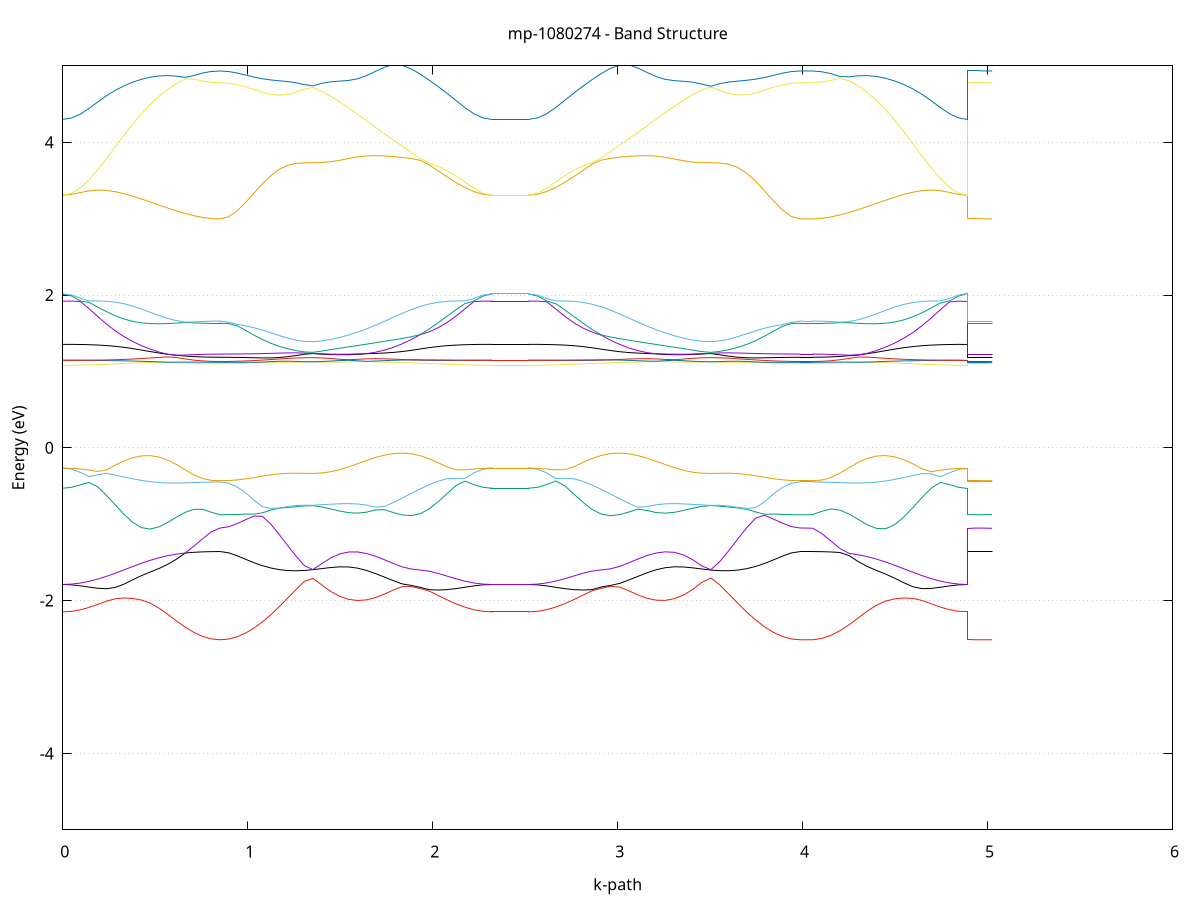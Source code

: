 set title 'mp-1080274 - Band Structure'
set xlabel 'k-path'
set ylabel 'Energy (eV)'
set grid y
set yrange [-5:5]
set terminal png size 800,600
set output 'mp-1080274_bands_gnuplot.png'
plot '-' using 1:2 with lines notitle, '-' using 1:2 with lines notitle, '-' using 1:2 with lines notitle, '-' using 1:2 with lines notitle, '-' using 1:2 with lines notitle, '-' using 1:2 with lines notitle, '-' using 1:2 with lines notitle, '-' using 1:2 with lines notitle, '-' using 1:2 with lines notitle, '-' using 1:2 with lines notitle, '-' using 1:2 with lines notitle, '-' using 1:2 with lines notitle, '-' using 1:2 with lines notitle, '-' using 1:2 with lines notitle, '-' using 1:2 with lines notitle, '-' using 1:2 with lines notitle, '-' using 1:2 with lines notitle, '-' using 1:2 with lines notitle, '-' using 1:2 with lines notitle, '-' using 1:2 with lines notitle, '-' using 1:2 with lines notitle, '-' using 1:2 with lines notitle, '-' using 1:2 with lines notitle, '-' using 1:2 with lines notitle, '-' using 1:2 with lines notitle, '-' using 1:2 with lines notitle, '-' using 1:2 with lines notitle, '-' using 1:2 with lines notitle, '-' using 1:2 with lines notitle, '-' using 1:2 with lines notitle, '-' using 1:2 with lines notitle, '-' using 1:2 with lines notitle, '-' using 1:2 with lines notitle, '-' using 1:2 with lines notitle, '-' using 1:2 with lines notitle, '-' using 1:2 with lines notitle, '-' using 1:2 with lines notitle, '-' using 1:2 with lines notitle, '-' using 1:2 with lines notitle, '-' using 1:2 with lines notitle, '-' using 1:2 with lines notitle, '-' using 1:2 with lines notitle, '-' using 1:2 with lines notitle, '-' using 1:2 with lines notitle, '-' using 1:2 with lines notitle, '-' using 1:2 with lines notitle, '-' using 1:2 with lines notitle, '-' using 1:2 with lines notitle
0.000000 -33.852962
0.047271 -33.852762
0.094541 -33.852162
0.141812 -33.851262
0.189082 -33.849962
0.236353 -33.848362
0.283623 -33.846562
0.330894 -33.844462
0.378165 -33.842362
0.425435 -33.840062
0.472706 -33.837862
0.519976 -33.835662
0.567247 -33.833562
0.614517 -33.831762
0.661788 -33.830162
0.709059 -33.828862
0.756329 -33.827962
0.803600 -33.827362
0.850870 -33.827162
0.850870 -33.827162
0.896474 -33.827062
0.942078 -33.826862
0.987681 -33.826662
1.033285 -33.826262
1.078889 -33.825762
1.124493 -33.825362
1.170096 -33.824862
1.215700 -33.824462
1.261304 -33.824162
1.306908 -33.823962
1.352511 -33.823962
1.352511 -33.823962
1.400895 -33.824062
1.449278 -33.824462
1.497661 -33.825162
1.546044 -33.826162
1.594427 -33.827362
1.642811 -33.828862
1.691194 -33.830662
1.739577 -33.832662
1.787960 -33.834862
1.836343 -33.837162
1.884726 -33.839562
1.933110 -33.841862
1.981493 -33.844062
2.029876 -33.846262
2.078259 -33.848162
2.126642 -33.849762
2.175026 -33.851162
2.223409 -33.852162
2.271792 -33.852762
2.320175 -33.852862
2.320175 -33.852962
2.369705 -33.852962
2.419234 -33.852962
2.468764 -33.852962
2.518294 -33.852962
2.518294 -33.852962
2.567567 -33.852762
2.616841 -33.852062
2.666115 -33.851062
2.715388 -33.849662
2.764662 -33.847962
2.813936 -33.845962
2.863209 -33.843762
2.912483 -33.841462
2.961757 -33.839062
3.011030 -33.836762
3.060304 -33.834462
3.109578 -33.832262
3.158851 -33.830262
3.208125 -33.828562
3.257399 -33.827062
3.306672 -33.825862
3.355946 -33.824962
3.405220 -33.824362
3.454493 -33.824062
3.503767 -33.823962
3.503767 -33.823962
3.552150 -33.824062
3.600533 -33.824362
3.648916 -33.824762
3.697300 -33.825162
3.745683 -33.825662
3.794066 -33.826162
3.842449 -33.826562
3.890832 -33.826862
3.939216 -33.827062
3.987599 -33.827062
3.987599 -33.827062
4.021016 -33.827162
4.054434 -33.827162
4.054434 -33.827162
4.103729 -33.827462
4.153025 -33.828162
4.202320 -33.829262
4.251615 -33.830762
4.300911 -33.832562
4.350206 -33.834562
4.399502 -33.836862
4.448797 -33.839162
4.498092 -33.841462
4.547388 -33.843762
4.596683 -33.845962
4.645978 -33.847962
4.695274 -33.849662
4.744569 -33.851062
4.793865 -33.852062
4.843160 -33.852762
4.892455 -33.852862
4.892455 -33.827162
4.936615 -33.827062
4.980775 -33.827162
5.024934 -33.827162
e
0.000000 -16.739362
0.047271 -16.737962
0.094541 -16.733962
0.141812 -16.727362
0.189082 -16.718462
0.236353 -16.707562
0.283623 -16.695262
0.330894 -16.682662
0.378165 -16.673762
0.425435 -16.683662
0.472706 -16.719562
0.519976 -16.761662
0.567247 -16.802162
0.614517 -16.838662
0.661788 -16.869862
0.709059 -16.894962
0.756329 -16.913362
0.803600 -16.924562
0.850870 -16.928262
0.850870 -16.928262
0.896474 -16.926262
0.942078 -16.920262
0.987681 -16.910462
1.033285 -16.896962
1.078889 -16.879962
1.124493 -16.859862
1.170096 -16.836962
1.215700 -16.811762
1.261304 -16.784662
1.306908 -16.756262
1.352511 -16.742162
1.352511 -16.742162
1.400895 -16.769362
1.449278 -16.790562
1.497661 -16.804762
1.546044 -16.811462
1.594427 -16.810162
1.642811 -16.800962
1.691194 -16.784062
1.739577 -16.759662
1.787960 -16.728662
1.836343 -16.691862
1.884726 -16.650662
1.933110 -16.662262
1.981493 -16.677762
2.029876 -16.692362
2.078259 -16.705762
2.126642 -16.717262
2.175026 -16.726762
2.223409 -16.733662
2.271792 -16.737962
2.320175 -16.739362
2.320175 -16.739362
2.369705 -16.739362
2.419234 -16.739362
2.468764 -16.739362
2.518294 -16.739362
2.518294 -16.739362
2.567567 -16.737862
2.616841 -16.733462
2.666115 -16.726262
2.715388 -16.716562
2.764662 -16.704562
2.813936 -16.690862
2.863209 -16.675762
2.912483 -16.659862
2.961757 -16.657762
3.011030 -16.699062
3.060304 -16.735462
3.109578 -16.765662
3.158851 -16.788762
3.208125 -16.804162
3.257399 -16.811362
3.306672 -16.810262
3.355946 -16.801062
3.405220 -16.784262
3.454493 -16.760562
3.503767 -16.738462
3.503767 -16.738462
3.552150 -16.769262
3.600533 -16.798762
3.648916 -16.826562
3.697300 -16.851862
3.745683 -16.874162
3.794066 -16.893162
3.842449 -16.908262
3.890832 -16.919262
3.939216 -16.926062
3.987599 -16.928262
3.987599 -16.928262
4.021016 -16.928262
4.054434 -16.928062
4.054434 -16.928062
4.103729 -16.922262
4.153025 -16.908362
4.202320 -16.886762
4.251615 -16.857962
4.300911 -16.822862
4.350206 -16.782562
4.399502 -16.738862
4.448797 -16.696662
4.498092 -16.673862
4.547388 -16.679062
4.596683 -16.691762
4.645978 -16.704762
4.695274 -16.716562
4.744569 -16.726262
4.793865 -16.733462
4.843160 -16.737862
4.892455 -16.739362
4.892455 -16.928262
4.936615 -16.928262
4.980775 -16.928162
5.024934 -16.928062
e
0.000000 -16.355362
0.047271 -16.360362
0.094541 -16.374962
0.141812 -16.398562
0.189082 -16.429962
0.236353 -16.467862
0.283623 -16.510362
0.330894 -16.555062
0.378165 -16.596962
0.425435 -16.619562
0.472706 -16.614762
0.519976 -16.601762
0.567247 -16.587462
0.614517 -16.573762
0.661788 -16.561562
0.709059 -16.551562
0.756329 -16.544062
0.803600 -16.539462
0.850870 -16.537862
0.850870 -16.537862
0.896474 -16.537562
0.942078 -16.536862
0.987681 -16.535662
1.033285 -16.534062
1.078889 -16.535762
1.124493 -16.569562
1.170096 -16.605562
1.215700 -16.642262
1.261304 -16.678062
1.306908 -16.711862
1.352511 -16.726962
1.352511 -16.726962
1.400895 -16.695762
1.449278 -16.665162
1.497661 -16.636462
1.546044 -16.611862
1.594427 -16.594962
1.642811 -16.589662
1.691194 -16.593962
1.739577 -16.603662
1.787960 -16.616462
1.836343 -16.630962
1.884726 -16.646462
1.933110 -16.606262
1.981493 -16.560362
2.029876 -16.514962
2.078259 -16.471862
2.126642 -16.433062
2.175026 -16.400562
2.223409 -16.375962
2.271792 -16.360562
2.320175 -16.355362
2.320175 -16.355362
2.369705 -16.355362
2.419234 -16.355362
2.468764 -16.355362
2.518294 -16.355362
2.518294 -16.355362
2.567567 -16.360762
2.616841 -16.376662
2.666115 -16.402162
2.715388 -16.435762
2.764662 -16.475662
2.813936 -16.519862
2.863209 -16.566362
2.912483 -16.612862
2.961757 -16.643862
3.011030 -16.628162
3.060304 -16.613662
3.109578 -16.601162
3.158851 -16.592262
3.208125 -16.589962
3.257399 -16.598562
3.306672 -16.618462
3.355946 -16.645162
3.405220 -16.675162
3.454493 -16.706662
3.503767 -16.730762
3.503767 -16.730762
3.552150 -16.696962
3.600533 -16.659862
3.648916 -16.621162
3.697300 -16.582562
3.745683 -16.545762
3.794066 -16.533562
3.842449 -16.535362
3.890832 -16.536762
3.939216 -16.537562
3.987599 -16.537862
3.987599 -16.537862
4.021016 -16.537862
4.054434 -16.537962
4.054434 -16.537962
4.103729 -16.540362
4.153025 -16.546062
4.202320 -16.554862
4.251615 -16.566262
4.300911 -16.579762
4.350206 -16.594462
4.399502 -16.609162
4.448797 -16.619662
4.498092 -16.608862
4.547388 -16.569262
4.596683 -16.522662
4.645978 -16.477262
4.695274 -16.436562
4.744569 -16.402462
4.793865 -16.376762
4.843160 -16.360762
4.892455 -16.355362
4.892455 -16.537862
4.936615 -16.537862
4.980775 -16.537862
5.024934 -16.537962
e
0.000000 -16.355362
0.047271 -16.356062
0.094541 -16.358162
0.141812 -16.361562
0.189082 -16.366162
0.236353 -16.371762
0.283623 -16.378362
0.330894 -16.385562
0.378165 -16.393162
0.425435 -16.401062
0.472706 -16.408862
0.519976 -16.416462
0.567247 -16.423562
0.614517 -16.429962
0.661788 -16.435462
0.709059 -16.439962
0.756329 -16.443262
0.803600 -16.445262
0.850870 -16.445962
0.850870 -16.445962
0.896474 -16.449862
0.942078 -16.461662
0.987681 -16.480462
1.033285 -16.505662
1.078889 -16.532162
1.124493 -16.530162
1.170096 -16.528262
1.215700 -16.526462
1.261304 -16.525062
1.306908 -16.524162
1.352511 -16.524062
1.352511 -16.524062
1.400895 -16.524662
1.449278 -16.526062
1.497661 -16.527762
1.546044 -16.528162
1.594427 -16.523962
1.642811 -16.511862
1.691194 -16.493762
1.739577 -16.473962
1.787960 -16.454562
1.836343 -16.436662
1.884726 -16.420362
1.933110 -16.406062
1.981493 -16.393662
2.029876 -16.383162
2.078259 -16.374462
2.126642 -16.367462
2.175026 -16.362162
2.223409 -16.358362
2.271792 -16.356162
2.320175 -16.355362
2.320175 -16.355362
2.369705 -16.355362
2.419234 -16.355362
2.468764 -16.355362
2.518294 -16.355362
2.518294 -16.355362
2.567567 -16.356162
2.616841 -16.358462
2.666115 -16.362362
2.715388 -16.367862
2.764662 -16.375162
2.813936 -16.384262
2.863209 -16.395162
2.912483 -16.408062
2.961757 -16.422962
3.011030 -16.439762
3.060304 -16.458462
3.109578 -16.478362
3.158851 -16.498462
3.208125 -16.515762
3.257399 -16.525862
3.306672 -16.528362
3.355946 -16.527262
3.405220 -16.525562
3.454493 -16.524362
3.503767 -16.524062
3.503767 -16.524062
3.552150 -16.524562
3.600533 -16.525762
3.648916 -16.527462
3.697300 -16.529462
3.745683 -16.531562
3.794066 -16.512562
3.842449 -16.484662
3.890832 -16.463562
3.939216 -16.450362
3.987599 -16.445962
3.987599 -16.445962
4.021016 -16.445962
4.054434 -16.445862
4.054434 -16.445862
4.103729 -16.444862
4.153025 -16.442362
4.202320 -16.438462
4.251615 -16.433362
4.300911 -16.427262
4.350206 -16.420162
4.399502 -16.412462
4.448797 -16.404362
4.498092 -16.396062
4.547388 -16.387962
4.596683 -16.380262
4.645978 -16.373262
4.695274 -16.367062
4.744569 -16.362162
4.793865 -16.358462
4.843160 -16.356162
4.892455 -16.355362
4.892455 -16.445962
4.936615 -16.445962
4.980775 -16.445962
5.024934 -16.445862
e
0.000000 -11.366962
0.047271 -11.359262
0.094541 -11.336662
0.141812 -11.300162
0.189082 -11.251462
0.236353 -11.192862
0.283623 -11.127562
0.330894 -11.060162
0.378165 -10.997262
0.425435 -10.949762
0.472706 -10.929262
0.519976 -10.936262
0.567247 -10.959362
0.614517 -10.988162
0.661788 -11.016462
0.709059 -11.040962
0.756329 -11.059662
0.803600 -11.071362
0.850870 -11.075262
0.850870 -11.075262
0.896474 -11.069662
0.942078 -11.052962
0.987681 -11.025962
1.033285 -10.989962
1.078889 -10.946662
1.124493 -10.897762
1.170096 -10.845562
1.215700 -10.792262
1.261304 -10.740062
1.306908 -10.691262
1.352511 -10.669362
1.352511 -10.669362
1.400895 -10.710062
1.449278 -10.744562
1.497661 -10.771762
1.546044 -10.790362
1.594427 -10.800062
1.642811 -10.800362
1.691194 -10.791562
1.739577 -10.774062
1.787960 -10.748762
1.836343 -10.810462
1.884726 -10.883962
1.933110 -10.960762
1.981493 -11.038262
2.029876 -11.113462
2.078259 -11.183462
2.126642 -11.245362
2.175026 -11.296662
2.223409 -11.335062
2.271792 -11.358862
2.320175 -11.366962
2.320175 -11.366962
2.369705 -11.366962
2.419234 -11.366962
2.468764 -11.366962
2.518294 -11.366962
2.518294 -11.366962
2.567567 -11.358562
2.616841 -11.333962
2.666115 -11.294162
2.715388 -11.241162
2.764662 -11.177262
2.813936 -11.105362
2.863209 -11.028362
2.912483 -10.949362
2.961757 -10.871462
3.011030 -10.797562
3.060304 -10.754462
3.109578 -10.778662
3.158851 -10.794462
3.208125 -10.801162
3.257399 -10.798362
3.306672 -10.785862
3.355946 -10.764062
3.405220 -10.733962
3.454493 -10.696462
3.503767 -10.664062
3.503767 -10.664062
3.552150 -10.712762
3.600533 -10.766562
3.648916 -10.822862
3.697300 -10.878962
3.745683 -10.932262
3.794066 -10.980062
3.842449 -11.020062
3.890832 -11.050162
3.939216 -11.068962
3.987599 -11.075262
3.987599 -11.075262
4.021016 -11.075262
4.054434 -11.075062
4.054434 -11.075062
4.103729 -11.068962
4.153025 -11.054562
4.202320 -11.032862
4.251615 -11.005362
4.300911 -10.975062
4.350206 -10.946662
4.399502 -10.929662
4.448797 -10.937562
4.498092 -10.977362
4.547388 -11.038962
4.596683 -11.108962
4.645978 -11.178262
4.695274 -11.241362
4.744569 -11.294162
4.793865 -11.333862
4.843160 -11.358562
4.892455 -11.366962
4.892455 -11.075262
4.936615 -11.075262
4.980775 -11.075162
5.024934 -11.075062
e
0.000000 -10.413362
0.047271 -10.417662
0.094541 -10.430462
0.141812 -10.451162
0.189082 -10.478662
0.236353 -10.511462
0.283623 -10.547262
0.330894 -10.582562
0.378165 -10.611562
0.425435 -10.624562
0.472706 -10.610862
0.519976 -10.570862
0.567247 -10.516862
0.614517 -10.460162
0.661788 -10.407662
0.709059 -10.363562
0.756329 -10.330362
0.803600 -10.309762
0.850870 -10.302862
0.850870 -10.302862
0.896474 -10.307262
0.942078 -10.320362
0.987681 -10.341562
1.033285 -10.370262
1.078889 -10.405262
1.124493 -10.445362
1.170096 -10.489162
1.215700 -10.535062
1.261304 -10.581462
1.306908 -10.626762
1.352511 -10.647962
1.352511 -10.647962
1.400895 -10.610062
1.449278 -10.582362
1.497661 -10.566562
1.546044 -10.563562
1.594427 -10.574062
1.642811 -10.598062
1.691194 -10.635062
1.739577 -10.683862
1.787960 -10.743062
1.836343 -10.716862
1.884726 -10.679862
1.933110 -10.639462
1.981493 -10.597562
2.029876 -10.556162
2.078259 -10.517062
2.126642 -10.482262
2.175026 -10.453162
2.223409 -10.431462
2.271792 -10.417962
2.320175 -10.413362
2.320175 -10.413362
2.369705 -10.413362
2.419234 -10.413362
2.468764 -10.413362
2.518294 -10.413362
2.518294 -10.413362
2.567567 -10.418062
2.616841 -10.432062
2.666115 -10.454662
2.715388 -10.484562
2.764662 -10.520562
2.813936 -10.560662
2.863209 -10.603062
2.912483 -10.645562
2.961757 -10.686262
3.011030 -10.723162
3.060304 -10.730262
3.109578 -10.672162
3.158851 -10.625062
3.208125 -10.590662
3.257399 -10.569862
3.306672 -10.563062
3.355946 -10.570162
3.405220 -10.590262
3.454493 -10.622162
3.503767 -10.653062
3.503767 -10.653062
3.552150 -10.606462
3.600533 -10.557662
3.648916 -10.508562
3.697300 -10.461062
3.745683 -10.416962
3.794066 -10.378262
3.842449 -10.346262
3.890832 -10.322462
3.939216 -10.307862
3.987599 -10.302862
3.987599 -10.302862
4.021016 -10.302962
4.054434 -10.303162
4.054434 -10.303162
4.103729 -10.313962
4.153025 -10.339362
4.202320 -10.378062
4.251615 -10.427962
4.300911 -10.485362
4.350206 -10.544462
4.399502 -10.595162
4.448797 -10.622562
4.498092 -10.618862
4.547388 -10.592962
4.596683 -10.557262
4.645978 -10.519562
4.695274 -10.484362
4.744569 -10.454662
4.793865 -10.432062
4.843160 -10.418062
4.892455 -10.413362
4.892455 -10.302862
4.936615 -10.302862
4.980775 -10.302962
5.024934 -10.303162
e
0.000000 -2.147362
0.047271 -2.140662
0.094541 -2.121062
0.141812 -2.089662
0.189082 -2.049462
0.236353 -2.007262
0.283623 -1.976162
0.330894 -1.965762
0.378165 -1.971662
0.425435 -1.992462
0.472706 -2.033662
0.519976 -2.097962
0.567247 -2.178962
0.614517 -2.265462
0.661788 -2.347062
0.709059 -2.416562
0.756329 -2.469162
0.803600 -2.501762
0.850870 -2.512862
0.850870 -2.512862
0.896474 -2.503062
0.942078 -2.473962
0.987681 -2.426262
1.033285 -2.361062
1.078889 -2.280062
1.124493 -2.185562
1.170096 -2.080362
1.215700 -1.968262
1.261304 -1.854162
1.306908 -1.747262
1.352511 -1.709162
1.352511 -1.709162
1.400895 -1.796562
1.449278 -1.881062
1.497661 -1.944462
1.546044 -1.983862
1.594427 -1.998662
1.642811 -1.989962
1.691194 -1.960162
1.739577 -1.914362
1.787960 -1.861062
1.836343 -1.815862
1.884726 -1.816762
1.933110 -1.842262
1.981493 -1.876162
2.029876 -1.933262
2.078259 -1.990162
2.126642 -2.042362
2.175026 -2.086362
2.223409 -2.119562
2.271792 -2.140362
2.320175 -2.147362
2.320175 -2.147362
2.369705 -2.147362
2.419234 -2.147362
2.468764 -2.147362
2.518294 -2.147362
2.518294 -2.147362
2.567567 -2.140062
2.616841 -2.118562
2.666115 -2.084162
2.715388 -2.038762
2.764662 -1.985062
2.813936 -1.926862
2.863209 -1.869062
2.912483 -1.839062
2.961757 -1.811562
3.011030 -1.822562
3.060304 -1.871762
3.109578 -1.925462
3.158851 -1.969062
3.208125 -1.994362
3.257399 -1.996962
3.306672 -1.974762
3.355946 -1.927162
3.405220 -1.855162
3.454493 -1.763762
3.503767 -1.703762
3.503767 -1.703762
3.552150 -1.793562
3.600533 -1.912562
3.648916 -2.033162
3.697300 -2.148162
3.745683 -2.252562
3.794066 -2.342662
3.842449 -2.415562
3.890832 -2.469162
3.939216 -2.501862
3.987599 -2.512762
3.987599 -2.512862
4.021016 -2.512662
4.054434 -2.512262
4.054434 -2.512262
4.103729 -2.495162
4.153025 -2.454862
4.202320 -2.393562
4.251615 -2.315362
4.300911 -2.226762
4.350206 -2.137562
4.399502 -2.060562
4.448797 -2.006662
4.498092 -1.977362
4.547388 -1.966162
4.596683 -1.971262
4.645978 -1.998562
4.695274 -2.041562
4.744569 -2.084562
4.793865 -2.118562
4.843160 -2.140062
4.892455 -2.147362
4.892455 -2.512862
4.936615 -2.512762
4.980775 -2.512562
5.024934 -2.512262
e
0.000000 -1.788662
0.047271 -1.793362
0.094541 -1.806162
0.141812 -1.823162
0.189082 -1.838562
0.236353 -1.844362
0.283623 -1.827962
0.330894 -1.784462
0.378165 -1.727662
0.425435 -1.672862
0.472706 -1.625562
0.519976 -1.579762
0.567247 -1.525262
0.614517 -1.457562
0.661788 -1.377062
0.709059 -1.367562
0.756329 -1.361762
0.803600 -1.358862
0.850870 -1.357962
0.850870 -1.357962
0.896474 -1.373962
0.942078 -1.412562
0.987681 -1.458862
1.033285 -1.503662
1.078889 -1.542462
1.124493 -1.573062
1.170096 -1.594362
1.215700 -1.606362
1.261304 -1.609562
1.306908 -1.605262
1.352511 -1.595062
1.352511 -1.595062
1.400895 -1.580762
1.449278 -1.566762
1.497661 -1.557962
1.546044 -1.559562
1.594427 -1.575262
1.642811 -1.605462
1.691194 -1.646462
1.739577 -1.692962
1.787960 -1.739562
1.836343 -1.781862
1.884726 -1.801362
1.933110 -1.826862
1.981493 -1.857162
2.029876 -1.861462
2.078259 -1.855962
2.126642 -1.842762
2.175026 -1.825062
2.223409 -1.807062
2.271792 -1.793662
2.320175 -1.788662
2.320175 -1.788662
2.369705 -1.788662
2.419234 -1.788662
2.468764 -1.788662
2.518294 -1.788662
2.518294 -1.788662
2.567567 -1.793862
2.616841 -1.807662
2.666115 -1.826062
2.715388 -1.843962
2.764662 -1.856862
2.813936 -1.861462
2.863209 -1.855862
2.912483 -1.821162
2.961757 -1.800762
3.011030 -1.774562
3.060304 -1.730362
3.109578 -1.682562
3.158851 -1.635962
3.208125 -1.596362
3.257399 -1.569362
3.306672 -1.557662
3.355946 -1.559862
3.405220 -1.571062
3.454493 -1.585962
3.503767 -1.599562
3.503767 -1.599562
3.552150 -1.608062
3.600533 -1.608962
3.648916 -1.600662
3.697300 -1.581962
3.745683 -1.552762
3.794066 -1.513762
3.842449 -1.467262
3.890832 -1.418062
3.939216 -1.375862
3.987599 -1.357962
3.987599 -1.357962
4.021016 -1.357962
4.054434 -1.357962
4.054434 -1.357962
4.103729 -1.359362
4.153025 -1.363262
4.202320 -1.370462
4.251615 -1.410762
4.300911 -1.489662
4.350206 -1.553762
4.399502 -1.605062
4.448797 -1.652462
4.498092 -1.706762
4.547388 -1.766762
4.596683 -1.818362
4.645978 -1.842962
4.695274 -1.840662
4.744569 -1.825562
4.793865 -1.807662
4.843160 -1.793862
4.892455 -1.788662
4.892455 -1.357962
4.936615 -1.357962
4.980775 -1.357962
5.024934 -1.357962
e
0.000000 -1.788662
0.047271 -1.783962
0.094541 -1.770262
0.141812 -1.748062
0.189082 -1.718162
0.236353 -1.682062
0.283623 -1.641262
0.330894 -1.597862
0.378165 -1.553762
0.425435 -1.511362
0.472706 -1.472662
0.519976 -1.439262
0.567247 -1.412162
0.614517 -1.391562
0.661788 -1.376862
0.709059 -1.285962
0.756329 -1.189662
0.803600 -1.098462
0.850870 -1.049862
0.850870 -1.049862
0.896474 -1.032862
0.942078 -0.991862
0.987681 -0.942162
1.033285 -0.893662
1.078889 -0.896362
1.124493 -0.998262
1.170096 -1.135062
1.215700 -1.278462
1.261304 -1.417762
1.306908 -1.542962
1.352511 -1.593562
1.352511 -1.593562
1.400895 -1.515662
1.449278 -1.440462
1.497661 -1.388662
1.546044 -1.363462
1.594427 -1.363362
1.642811 -1.383962
1.691194 -1.419962
1.739577 -1.465762
1.787960 -1.515162
1.836343 -1.559462
1.884726 -1.586862
1.933110 -1.599262
1.981493 -1.616062
2.029876 -1.644662
2.078259 -1.679962
2.126642 -1.715262
2.175026 -1.745962
2.223409 -1.769262
2.271792 -1.783762
2.320175 -1.788662
2.320175 -1.788662
2.369705 -1.788662
2.419234 -1.788662
2.468764 -1.788662
2.518294 -1.788662
2.518294 -1.788662
2.567567 -1.783562
2.616841 -1.768562
2.666115 -1.744462
2.715388 -1.712762
2.764662 -1.676562
2.813936 -1.641062
2.863209 -1.613162
2.912483 -1.597562
2.961757 -1.583762
3.011030 -1.552262
3.060304 -1.505262
3.109578 -1.455062
3.158851 -1.410262
3.208125 -1.376962
3.257399 -1.361162
3.306672 -1.368162
3.355946 -1.402062
3.405220 -1.463162
3.454493 -1.545362
3.503767 -1.594662
3.503767 -1.594662
3.552150 -1.489262
3.600533 -1.347362
3.648916 -1.196162
3.697300 -1.046462
3.745683 -0.920162
3.794066 -0.882662
3.842449 -0.933062
3.890832 -0.985962
3.939216 -1.030962
3.987599 -1.049862
3.987599 -1.049862
4.021016 -1.050562
4.054434 -1.052762
4.054434 -1.052762
4.103729 -1.120862
4.153025 -1.219662
4.202320 -1.319262
4.251615 -1.382262
4.300911 -1.400062
4.350206 -1.424762
4.399502 -1.456562
4.448797 -1.494762
4.498092 -1.537862
4.547388 -1.583562
4.596683 -1.629462
4.645978 -1.673062
4.695274 -1.711962
4.744569 -1.744362
4.793865 -1.768562
4.843160 -1.783562
4.892455 -1.788662
4.892455 -1.049862
4.936615 -1.050162
4.980775 -1.051162
5.024934 -1.052762
e
0.000000 -0.529062
0.047271 -0.517362
0.094541 -0.485362
0.141812 -0.451862
0.189082 -0.510562
0.236353 -0.621962
0.283623 -0.746462
0.330894 -0.869562
0.378165 -0.975162
0.425435 -1.044562
0.472706 -1.063562
0.519976 -1.034862
0.567247 -0.976062
0.614517 -0.906862
0.661788 -0.844462
0.709059 -0.805062
0.756329 -0.804762
0.803600 -0.843362
0.850870 -0.876462
0.850870 -0.876462
0.896474 -0.875162
0.942078 -0.871762
0.987681 -0.867462
1.033285 -0.867362
1.078889 -0.851062
1.124493 -0.815862
1.170096 -0.789862
1.215700 -0.780362
1.261304 -0.770062
1.306908 -0.760462
1.352511 -0.756662
1.352511 -0.756662
1.400895 -0.773962
1.449278 -0.800062
1.497661 -0.828162
1.546044 -0.849162
1.594427 -0.855062
1.642811 -0.842362
1.691194 -0.812062
1.739577 -0.810362
1.787960 -0.848062
1.836343 -0.878462
1.884726 -0.887662
1.933110 -0.862162
1.981493 -0.798262
2.029876 -0.705162
2.078259 -0.598262
2.126642 -0.492062
2.175026 -0.436562
2.223409 -0.482862
2.271792 -0.516762
2.320175 -0.529062
2.320175 -0.529062
2.369705 -0.529062
2.419234 -0.529062
2.468764 -0.529062
2.518294 -0.529062
2.518294 -0.529062
2.567567 -0.516362
2.616841 -0.481262
2.666115 -0.433962
2.715388 -0.499662
2.764662 -0.608262
2.813936 -0.716462
2.863209 -0.808462
2.912483 -0.868462
2.961757 -0.888262
3.011030 -0.873962
3.060304 -0.840562
3.109578 -0.802162
3.158851 -0.820762
3.208125 -0.847462
3.257399 -0.855262
3.306672 -0.844262
3.355946 -0.819762
3.405220 -0.790762
3.454493 -0.766662
3.503767 -0.755262
3.503767 -0.755262
3.552150 -0.764662
3.600533 -0.775262
3.648916 -0.786062
3.697300 -0.804962
3.745683 -0.839462
3.794066 -0.869662
3.842449 -0.866862
3.890832 -0.871262
3.939216 -0.875062
3.987599 -0.876462
3.987599 -0.876462
4.021016 -0.875862
4.054434 -0.874262
4.054434 -0.874262
4.103729 -0.830762
4.153025 -0.800162
4.202320 -0.815362
4.251615 -0.867662
4.300911 -0.938062
4.350206 -1.007562
4.399502 -1.055362
4.448797 -1.058862
4.498092 -1.005862
4.547388 -0.906262
4.596683 -0.781162
4.645978 -0.649962
4.695274 -0.529262
4.744569 -0.452362
4.793865 -0.481762
4.843160 -0.516362
4.892455 -0.529062
4.892455 -0.876462
4.936615 -0.876162
4.980775 -0.875462
5.024934 -0.874262
e
0.000000 -0.265262
0.047271 -0.279962
0.094541 -0.322262
0.141812 -0.376662
0.189082 -0.352262
0.236353 -0.332062
0.283623 -0.356462
0.330894 -0.381462
0.378165 -0.405262
0.425435 -0.426262
0.472706 -0.442962
0.519976 -0.454462
0.567247 -0.460562
0.614517 -0.461662
0.661788 -0.459262
0.709059 -0.454862
0.756329 -0.450262
0.803600 -0.446862
0.850870 -0.445662
0.850870 -0.445662
0.896474 -0.462262
0.942078 -0.510862
0.987681 -0.587662
1.033285 -0.683862
1.078889 -0.769062
1.124493 -0.793662
1.170096 -0.788462
1.215700 -0.768262
1.261304 -0.755462
1.306908 -0.751162
1.352511 -0.752162
1.352511 -0.752162
1.400895 -0.744462
1.449278 -0.737762
1.497661 -0.732462
1.546044 -0.730462
1.594427 -0.735262
1.642811 -0.749862
1.691194 -0.775662
1.739577 -0.767862
1.787960 -0.714362
1.836343 -0.655762
1.884726 -0.595562
1.933110 -0.536962
1.981493 -0.482862
2.029876 -0.436462
2.078259 -0.403362
2.126642 -0.399762
2.175026 -0.398562
2.223409 -0.326162
2.271792 -0.280762
2.320175 -0.265262
2.320175 -0.265262
2.369705 -0.265262
2.419234 -0.265262
2.468764 -0.265262
2.518294 -0.265262
2.518294 -0.265262
2.567567 -0.281262
2.616841 -0.328462
2.666115 -0.403262
2.715388 -0.398462
2.764662 -0.405562
2.813936 -0.441162
2.863209 -0.489462
2.912483 -0.545362
2.961757 -0.605462
3.011030 -0.666762
3.060304 -0.725762
3.109578 -0.778662
3.158851 -0.768562
3.208125 -0.745062
3.257399 -0.733062
3.306672 -0.730562
3.355946 -0.733862
3.405220 -0.739862
3.454493 -0.747062
3.503767 -0.753262
3.503767 -0.753262
3.552150 -0.751962
3.600533 -0.761062
3.648916 -0.778962
3.697300 -0.793662
3.745683 -0.782762
3.794066 -0.707862
3.842449 -0.604262
3.890832 -0.518762
3.939216 -0.464262
3.987599 -0.445662
3.987599 -0.445662
4.021016 -0.445662
4.054434 -0.445662
4.054434 -0.445662
4.103729 -0.447562
4.153025 -0.451662
4.202320 -0.456562
4.251615 -0.460562
4.300911 -0.461662
4.350206 -0.458162
4.399502 -0.448962
4.448797 -0.433762
4.498092 -0.413362
4.547388 -0.389262
4.596683 -0.363362
4.645978 -0.337462
4.695274 -0.341462
4.744569 -0.380062
4.793865 -0.327362
4.843160 -0.281262
4.892455 -0.265262
4.892455 -0.445662
4.936615 -0.445662
4.980775 -0.445662
5.024934 -0.445662
e
0.000000 -0.265262
0.047271 -0.268262
0.094541 -0.276962
0.141812 -0.291062
0.189082 -0.309762
0.236353 -0.289662
0.283623 -0.226462
0.330894 -0.171362
0.378165 -0.129662
0.425435 -0.105662
0.472706 -0.102162
0.519976 -0.120662
0.567247 -0.160562
0.614517 -0.218262
0.661788 -0.286762
0.709059 -0.353562
0.756329 -0.402362
0.803600 -0.425262
0.850870 -0.430662
0.850870 -0.430662
0.896474 -0.427962
0.942078 -0.419762
0.987681 -0.406662
1.033285 -0.389762
1.078889 -0.371162
1.124493 -0.353762
1.170096 -0.340562
1.215700 -0.333362
1.261304 -0.332062
1.306908 -0.334162
1.352511 -0.335062
1.352511 -0.335062
1.400895 -0.329062
1.449278 -0.312262
1.497661 -0.284562
1.546044 -0.248362
1.594427 -0.207162
1.642811 -0.165162
1.691194 -0.126462
1.739577 -0.095162
1.787960 -0.074962
1.836343 -0.068662
1.884726 -0.078162
1.933110 -0.103662
1.981493 -0.144062
2.029876 -0.195562
2.078259 -0.250162
2.126642 -0.286762
2.175026 -0.287962
2.223409 -0.277062
2.271792 -0.268362
2.320175 -0.265262
2.320175 -0.265262
2.369705 -0.265262
2.419234 -0.265262
2.468764 -0.265262
2.518294 -0.265262
2.518294 -0.265262
2.567567 -0.268462
2.616841 -0.277462
2.666115 -0.288462
2.715388 -0.285362
2.764662 -0.245462
2.813936 -0.189562
2.863209 -0.138062
2.912483 -0.098962
2.961757 -0.075462
3.011030 -0.068662
3.060304 -0.078062
3.109578 -0.101262
3.158851 -0.135262
3.208125 -0.175862
3.257399 -0.218862
3.306672 -0.259662
3.355946 -0.294262
3.405220 -0.319062
3.454493 -0.332262
3.503767 -0.335162
3.503767 -0.335162
3.552150 -0.333062
3.600533 -0.332062
3.648916 -0.336662
3.697300 -0.348362
3.745683 -0.365662
3.794066 -0.385262
3.842449 -0.403762
3.890832 -0.418462
3.939216 -0.427562
3.987599 -0.430662
3.987599 -0.430662
4.021016 -0.430662
4.054434 -0.430462
4.054434 -0.430462
4.103729 -0.421462
4.153025 -0.389962
4.202320 -0.330962
4.251615 -0.258562
4.300911 -0.190562
4.350206 -0.138362
4.399502 -0.107962
4.448797 -0.101562
4.498092 -0.118562
4.547388 -0.156162
4.596683 -0.210262
4.645978 -0.274762
4.695274 -0.313662
4.744569 -0.293462
4.793865 -0.278062
4.843160 -0.268462
4.892455 -0.265262
4.892455 -0.430662
4.936615 -0.430662
4.980775 -0.430562
5.024934 -0.430462
e
0.000000 1.080538
0.047271 1.081138
0.094541 1.082838
0.141812 1.085738
0.189082 1.089538
0.236353 1.094138
0.283623 1.099238
0.330894 1.104338
0.378165 1.109038
0.425435 1.113038
0.472706 1.116138
0.519976 1.118538
0.567247 1.120238
0.614517 1.115638
0.661788 1.110538
0.709059 1.105938
0.756329 1.102238
0.803600 1.099938
0.850870 1.099138
0.850870 1.099138
0.896474 1.100138
0.942078 1.103038
0.987681 1.107938
1.033285 1.114438
1.078889 1.119738
1.124493 1.119938
1.170096 1.120238
1.215700 1.120838
1.261304 1.121938
1.306908 1.123638
1.352511 1.124838
1.352511 1.124838
1.400895 1.122638
1.449278 1.121938
1.497661 1.122538
1.546044 1.124438
1.594427 1.127538
1.642811 1.131538
1.691194 1.125838
1.739577 1.121338
1.787960 1.117938
1.836343 1.115138
1.884726 1.112438
1.933110 1.109038
1.981493 1.104838
2.029876 1.099938
2.078259 1.094738
2.126642 1.090038
2.175026 1.086038
2.223409 1.082938
2.271792 1.081138
2.320175 1.080538
2.320175 1.080538
2.369705 1.080538
2.419234 1.080538
2.468764 1.080538
2.518294 1.080538
2.518294 1.080538
2.567567 1.081138
2.616841 1.083038
2.666115 1.086238
2.715388 1.090338
2.764662 1.095238
2.813936 1.100438
2.863209 1.105438
2.912483 1.109638
2.961757 1.112938
3.011030 1.115638
3.060304 1.118638
3.109578 1.122238
3.158851 1.127138
3.208125 1.130438
3.257399 1.126538
3.306672 1.123738
3.355946 1.122238
3.405220 1.122038
3.454493 1.123238
3.503767 1.125138
3.503767 1.125138
3.552150 1.122838
3.600533 1.121338
3.648916 1.120438
3.697300 1.120038
3.745683 1.119838
3.794066 1.116238
3.842449 1.109038
3.890832 1.103538
3.939216 1.100238
3.987599 1.099138
3.987599 1.099138
4.021016 1.099138
4.054434 1.099138
4.054434 1.099138
4.103729 1.100438
4.153025 1.103338
4.202320 1.107538
4.251615 1.112538
4.300911 1.117838
4.350206 1.119438
4.399502 1.117338
4.448797 1.114438
4.498092 1.110638
4.547388 1.105938
4.596683 1.100638
4.645978 1.095338
4.695274 1.090338
4.744569 1.086238
4.793865 1.083038
4.843160 1.081138
4.892455 1.080538
4.892455 1.099138
4.936615 1.099138
4.980775 1.099138
5.024934 1.099138
e
0.000000 1.146238
0.047271 1.146138
0.094541 1.145638
0.141812 1.144938
0.189082 1.143838
0.236353 1.142438
0.283623 1.140738
0.330894 1.138538
0.378165 1.136038
0.425435 1.132938
0.472706 1.129438
0.519976 1.125238
0.567247 1.120638
0.614517 1.121338
0.661788 1.122038
0.709059 1.122138
0.756329 1.121438
0.803600 1.119938
0.850870 1.119038
0.850870 1.119038
0.896474 1.119138
0.942078 1.119338
0.987681 1.119438
1.033285 1.119638
1.078889 1.121938
1.124493 1.129038
1.170096 1.133238
1.215700 1.133538
1.261304 1.131138
1.306908 1.127838
1.352511 1.126238
1.352511 1.126238
1.400895 1.130238
1.449278 1.135638
1.497661 1.142238
1.546044 1.146138
1.594427 1.138838
1.642811 1.131638
1.691194 1.136338
1.739577 1.141238
1.787960 1.145738
1.836343 1.149038
1.884726 1.150938
1.933110 1.147538
1.981493 1.145038
2.029876 1.143938
2.078259 1.143838
2.126642 1.144338
2.175026 1.145038
2.223409 1.145638
2.271792 1.146138
2.320175 1.146238
2.320175 1.146238
2.369705 1.146238
2.419234 1.146238
2.468764 1.146238
2.518294 1.146238
2.518294 1.146238
2.567567 1.146138
2.616841 1.145638
2.666115 1.145038
2.715388 1.144338
2.764662 1.143838
2.813936 1.144038
2.863209 1.145238
2.912483 1.148038
2.961757 1.150738
3.011030 1.148538
3.060304 1.144938
3.109578 1.140138
3.158851 1.135138
3.208125 1.133338
3.257399 1.141038
3.306672 1.146338
3.355946 1.140038
3.405220 1.133638
3.454493 1.128738
3.503767 1.125838
3.503767 1.125838
3.552150 1.129338
3.600533 1.132538
3.648916 1.133838
3.697300 1.131038
3.745683 1.124238
3.794066 1.119638
3.842449 1.119538
3.890832 1.119338
3.939216 1.119138
3.987599 1.119038
3.987599 1.119038
4.021016 1.119038
4.054434 1.119138
4.054434 1.119138
4.103729 1.120338
4.153025 1.121838
4.202320 1.122238
4.251615 1.121838
4.300911 1.120938
4.350206 1.122938
4.399502 1.127538
4.448797 1.131538
4.498092 1.134938
4.547388 1.137838
4.596683 1.140138
4.645978 1.142038
4.695274 1.143638
4.744569 1.144738
4.793865 1.145638
4.843160 1.146138
4.892455 1.146238
4.892455 1.119038
4.936615 1.119038
4.980775 1.119038
5.024934 1.119138
e
0.000000 1.146238
0.047271 1.146438
0.094541 1.146838
0.141812 1.147538
0.189082 1.148838
0.236353 1.150638
0.283623 1.153338
0.330894 1.157238
0.378165 1.162338
0.425435 1.168838
0.472706 1.176338
0.519976 1.184038
0.567247 1.189438
0.614517 1.182238
0.661788 1.163938
0.709059 1.148038
0.756329 1.137238
0.803600 1.131938
0.850870 1.130538
0.850870 1.130538
0.896474 1.131238
0.942078 1.133438
0.987681 1.137138
1.033285 1.142238
1.078889 1.148538
1.124493 1.155638
1.170096 1.163038
1.215700 1.169938
1.261304 1.175738
1.306908 1.179538
1.352511 1.180438
1.352511 1.180438
1.400895 1.176938
1.449278 1.169038
1.497661 1.159238
1.546044 1.153138
1.594427 1.159438
1.642811 1.165138
1.691194 1.166938
1.739577 1.165338
1.787960 1.161338
1.836343 1.156438
1.884726 1.151538
1.933110 1.151438
1.981493 1.151138
2.029876 1.150338
2.078259 1.149338
2.126642 1.148338
2.175026 1.147438
2.223409 1.146838
2.271792 1.146438
2.320175 1.146238
2.320175 1.146238
2.369705 1.146238
2.419234 1.146238
2.468764 1.146238
2.518294 1.146238
2.518294 1.146238
2.567567 1.146438
2.616841 1.146838
2.666115 1.147538
2.715388 1.148338
2.764662 1.149438
2.813936 1.150438
2.863209 1.151238
2.912483 1.151438
2.961757 1.152238
3.011030 1.157338
3.060304 1.162338
3.109578 1.165938
3.158851 1.166838
3.208125 1.163938
3.257399 1.157538
3.306672 1.153438
3.355946 1.162338
3.405220 1.172038
3.454493 1.178638
3.503767 1.180538
3.503767 1.180538
3.552150 1.178138
3.600533 1.173038
3.648916 1.166038
3.697300 1.158338
3.745683 1.150638
3.794066 1.143738
3.842449 1.138038
3.890832 1.133838
3.939216 1.131338
3.987599 1.130538
3.987599 1.130538
4.021016 1.130538
4.054434 1.130638
4.054434 1.130638
4.103729 1.132838
4.153025 1.140038
4.202320 1.153138
4.251615 1.171338
4.300911 1.187938
4.350206 1.187338
4.399502 1.179938
4.448797 1.171838
4.498092 1.164638
4.547388 1.158738
4.596683 1.154338
4.645978 1.151138
4.695274 1.149038
4.744569 1.147738
4.793865 1.146838
4.843160 1.146438
4.892455 1.146238
4.892455 1.130538
4.936615 1.130538
4.980775 1.130538
5.024934 1.130638
e
0.000000 1.354738
0.047271 1.354338
0.094541 1.352838
0.141812 1.350038
0.189082 1.345638
0.236353 1.338738
0.283623 1.328938
0.330894 1.315538
0.378165 1.298838
0.425435 1.279838
0.472706 1.260138
0.519976 1.241538
0.567247 1.224338
0.614517 1.211638
0.661788 1.201338
0.709059 1.193938
0.756329 1.189038
0.803600 1.186238
0.850870 1.185338
0.850870 1.185338
0.896474 1.184838
0.942078 1.183538
0.987681 1.181538
1.033285 1.179238
1.078889 1.177338
1.124493 1.177538
1.170096 1.182338
1.215700 1.192938
1.261304 1.208038
1.306908 1.225338
1.352511 1.233738
1.352511 1.233738
1.400895 1.225938
1.449278 1.220838
1.497661 1.218738
1.546044 1.219238
1.594427 1.223338
1.642811 1.232038
1.691194 1.235838
1.739577 1.241138
1.787960 1.249138
1.836343 1.260938
1.884726 1.276438
1.933110 1.294238
1.981493 1.311738
2.029876 1.326438
2.078259 1.337438
2.126642 1.344938
2.175026 1.349738
2.223409 1.352738
2.271792 1.354238
2.320175 1.354738
2.320175 1.354738
2.369705 1.354738
2.419234 1.354738
2.468764 1.354738
2.518294 1.354738
2.518294 1.354738
2.567567 1.354238
2.616841 1.352638
2.666115 1.349538
2.715388 1.344538
2.764662 1.336638
2.813936 1.325038
2.863209 1.309538
2.912483 1.291538
2.961757 1.273638
3.011030 1.258438
3.060304 1.247238
3.109578 1.239738
3.158851 1.234838
3.208125 1.230038
3.257399 1.221738
3.306672 1.218838
3.355946 1.219138
3.405220 1.222238
3.454493 1.228538
3.503767 1.234538
3.503767 1.234538
3.552150 1.217338
3.600533 1.199838
3.648916 1.186138
3.697300 1.178638
3.745683 1.177138
3.794066 1.178638
3.842449 1.181138
3.890832 1.183338
3.939216 1.184738
3.987599 1.185338
3.987599 1.185338
4.021016 1.185338
4.054434 1.185338
4.054434 1.185338
4.103729 1.186738
4.153025 1.190238
4.202320 1.196238
4.251615 1.205238
4.300911 1.214438
4.350206 1.232838
4.399502 1.251338
4.448797 1.271638
4.498092 1.292038
4.547388 1.310538
4.596683 1.325538
4.645978 1.336838
4.695274 1.344538
4.744569 1.349538
4.793865 1.352638
4.843160 1.354238
4.892455 1.354738
4.892455 1.185338
4.936615 1.185338
4.980775 1.185338
5.024934 1.185338
e
0.000000 1.919938
0.047271 1.920638
0.094541 1.917138
0.141812 1.821338
0.189082 1.718338
0.236353 1.620038
0.283623 1.532038
0.330894 1.456238
0.378165 1.392138
0.425435 1.338038
0.472706 1.292538
0.519976 1.254238
0.567247 1.225138
0.614517 1.211838
0.661788 1.214938
0.709059 1.219938
0.756329 1.223938
0.803600 1.226438
0.850870 1.227238
0.850870 1.227238
0.896474 1.227538
0.942078 1.228338
0.987681 1.229638
1.033285 1.231538
1.078889 1.233938
1.124493 1.236838
1.170096 1.240038
1.215700 1.242638
1.261304 1.243338
1.306908 1.240438
1.352511 1.236438
1.352511 1.236438
1.400895 1.230638
1.449278 1.226338
1.497661 1.225238
1.546044 1.226338
1.594427 1.228938
1.642811 1.233338
1.691194 1.251838
1.739577 1.279538
1.787960 1.316538
1.836343 1.362738
1.884726 1.418438
1.933110 1.481838
1.981493 1.519838
2.029876 1.572338
2.078259 1.641538
2.126642 1.726338
2.175026 1.821338
2.223409 1.914838
2.271792 1.920638
2.320175 1.919938
2.320175 1.919938
2.369705 1.919938
2.419234 1.919938
2.468764 1.919938
2.518294 1.919938
2.518294 1.919938
2.567567 1.920738
2.616841 1.911638
2.666115 1.816038
2.715388 1.719638
2.764662 1.634438
2.813936 1.565738
2.863209 1.514238
2.912483 1.473338
2.961757 1.408538
3.011030 1.353538
3.060304 1.308238
3.109578 1.272638
3.158851 1.246538
3.208125 1.231238
3.257399 1.228138
3.306672 1.225838
3.355946 1.225238
3.405220 1.227438
3.454493 1.232938
3.503767 1.236638
3.503767 1.236638
3.552150 1.242238
3.600533 1.243338
3.648916 1.241238
3.697300 1.238038
3.745683 1.234838
3.794066 1.232038
3.842449 1.229938
3.890832 1.228438
3.939216 1.227538
3.987599 1.227238
3.987599 1.227238
4.021016 1.227238
4.054434 1.227238
4.054434 1.227238
4.103729 1.225938
4.153025 1.222838
4.202320 1.218238
4.251615 1.213138
4.300911 1.217338
4.350206 1.237838
4.399502 1.274038
4.448797 1.318238
4.498092 1.371138
4.547388 1.434538
4.596683 1.509938
4.645978 1.598738
4.695274 1.699638
4.744569 1.807238
4.793865 1.909138
4.843160 1.920638
4.892455 1.919938
4.892455 1.227238
4.936615 1.227238
4.980775 1.227238
5.024934 1.227238
e
0.000000 2.014938
0.047271 1.988338
0.094541 1.922438
0.141812 1.904338
0.189082 1.842238
0.236353 1.781938
0.283623 1.728738
0.330894 1.686138
0.378165 1.655338
0.425435 1.635938
0.472706 1.626138
0.519976 1.623738
0.567247 1.626638
0.614517 1.632638
0.661788 1.640138
0.709059 1.635838
0.756329 1.631638
0.803600 1.630838
0.850870 1.630838
0.850870 1.630838
0.896474 1.627138
0.942078 1.597838
0.987681 1.538338
1.033285 1.476038
1.078889 1.418538
1.124493 1.369238
1.170096 1.329038
1.215700 1.297138
1.261304 1.272738
1.306908 1.255238
1.352511 1.250038
1.352511 1.250038
1.400895 1.267038
1.449278 1.286038
1.497661 1.304238
1.546044 1.321838
1.594427 1.339438
1.642811 1.357538
1.691194 1.376038
1.739577 1.394638
1.787960 1.413238
1.836343 1.432438
1.884726 1.454238
1.933110 1.483538
1.981493 1.557438
2.029876 1.638538
2.078259 1.724138
2.126642 1.809638
2.175026 1.889138
2.223409 1.922238
2.271792 1.987038
2.320175 2.014938
2.320175 2.014938
2.369705 2.014938
2.419234 2.014938
2.468764 2.014938
2.518294 2.014938
2.518294 2.014938
2.567567 1.986038
2.616841 1.922338
2.666115 1.885038
2.715388 1.803438
2.764662 1.716138
2.813936 1.629338
2.863209 1.547438
2.912483 1.477238
2.961757 1.450338
3.011030 1.428738
3.060304 1.409438
3.109578 1.390538
3.158851 1.371638
3.208125 1.352838
3.257399 1.334538
3.306672 1.316738
3.355946 1.298638
3.405220 1.279838
3.454493 1.260438
3.503767 1.249038
3.503767 1.249038
3.552150 1.262338
3.600533 1.284338
3.648916 1.314338
3.697300 1.353538
3.745683 1.402638
3.794066 1.461438
3.842449 1.526838
3.890832 1.591138
3.939216 1.626638
3.987599 1.630838
3.987599 1.630838
4.021016 1.630838
4.054434 1.630838
4.054434 1.630838
4.103729 1.630838
4.153025 1.632438
4.202320 1.638638
4.251615 1.637038
4.300911 1.629638
4.350206 1.624638
4.399502 1.624238
4.448797 1.630838
4.498092 1.646938
4.547388 1.674938
4.596683 1.715838
4.645978 1.768938
4.695274 1.830838
4.744569 1.895938
4.793865 1.922438
4.843160 1.985838
4.892455 2.014938
4.892455 1.630838
4.936615 1.630838
4.980775 1.630838
5.024934 1.630838
e
0.000000 2.014938
0.047271 2.000238
0.094541 1.960238
0.141812 1.923738
0.189082 1.923238
0.236353 1.918538
0.283623 1.906838
0.330894 1.886238
0.378165 1.855838
0.425435 1.817238
0.472706 1.774138
0.519976 1.731438
0.567247 1.693938
0.614517 1.665138
0.661788 1.646138
0.709059 1.647738
0.756329 1.654038
0.803600 1.658238
0.850870 1.659738
0.850870 1.659738
0.896474 1.642738
0.942078 1.615938
0.987681 1.597538
1.033285 1.572338
1.078889 1.541438
1.124493 1.506538
1.170096 1.470338
1.215700 1.436438
1.261304 1.409238
1.306908 1.393038
1.352511 1.389938
1.352511 1.389938
1.400895 1.399338
1.449278 1.418438
1.497661 1.444838
1.546044 1.477138
1.594427 1.514938
1.642811 1.557738
1.691194 1.605138
1.739577 1.656238
1.787960 1.709138
1.836343 1.761438
1.884726 1.809838
1.933110 1.851238
1.981493 1.883238
2.029876 1.905138
2.078259 1.917738
2.126642 1.923138
2.175026 1.923838
2.223409 1.955138
2.271792 1.999338
2.320175 2.014938
2.320175 2.014938
2.369705 2.014938
2.419234 2.014938
2.468764 2.014938
2.518294 2.014938
2.518294 2.014938
2.567567 1.998738
2.616841 1.953138
2.666115 1.923938
2.715388 1.922938
2.764662 1.916938
2.813936 1.903238
2.863209 1.879738
2.912483 1.845738
2.961757 1.802238
3.011030 1.752038
3.060304 1.698438
3.109578 1.644738
3.158851 1.593438
3.208125 1.546238
3.257399 1.503938
3.306672 1.467038
3.355946 1.435938
3.405220 1.411238
3.454493 1.394738
3.503767 1.389638
3.503767 1.389638
3.552150 1.398738
3.600533 1.422038
3.648916 1.455338
3.697300 1.493238
3.745683 1.531038
3.794066 1.565238
3.842449 1.593438
3.890832 1.614138
3.939216 1.640638
3.987599 1.659738
3.987599 1.659738
4.021016 1.659638
4.054434 1.659638
4.054434 1.659638
4.103729 1.657338
4.153025 1.652238
4.202320 1.645038
4.251615 1.652638
4.300911 1.676938
4.350206 1.711538
4.399502 1.754138
4.448797 1.799738
4.498092 1.842438
4.547388 1.877438
4.596683 1.902138
4.645978 1.916538
4.695274 1.922738
4.744569 1.923838
4.793865 1.955638
4.843160 1.998938
4.892455 2.014938
4.892455 1.659738
4.936615 1.659638
4.980775 1.659638
5.024934 1.659638
e
0.000000 3.306638
0.047271 3.317438
0.094541 3.341838
0.141812 3.364038
0.189082 3.373838
0.236353 3.369338
0.283623 3.352638
0.330894 3.326738
0.378165 3.294238
0.425435 3.257438
0.472706 3.218238
0.519976 3.178338
0.567247 3.139238
0.614517 3.102038
0.661788 3.068038
0.709059 3.038838
0.756329 3.016038
0.803600 3.001438
0.850870 2.996438
0.850870 2.996438
0.896474 3.024538
0.942078 3.101438
0.987681 3.210538
1.033285 3.333638
1.078889 3.455338
1.124493 3.562538
1.170096 3.645238
1.215700 3.698038
1.261304 3.723538
1.306908 3.730938
1.352511 3.731538
1.352511 3.731538
1.400895 3.734438
1.449278 3.745338
1.497661 3.764538
1.546044 3.787738
1.594427 3.808338
1.642811 3.821038
1.691194 3.824638
1.739577 3.821338
1.787960 3.813638
1.836343 3.802438
1.884726 3.786338
1.933110 3.762838
1.981493 3.705438
2.029876 3.624538
2.078259 3.545738
2.126642 3.471638
2.175026 3.406138
2.223409 3.353438
2.271792 3.318738
2.320175 3.306638
2.320175 3.306638
2.369705 3.306638
2.419234 3.306638
2.468764 3.306638
2.518294 3.306638
2.518294 3.306638
2.567567 3.319238
2.616841 3.355138
2.666115 3.409438
2.715388 3.476938
2.764662 3.552838
2.813936 3.633538
2.863209 3.715938
2.912483 3.766838
2.961757 3.789438
3.011030 3.804838
3.060304 3.815438
3.109578 3.822438
3.158851 3.824438
3.208125 3.818638
3.257399 3.803238
3.306672 3.780838
3.355946 3.757838
3.405220 3.740738
3.454493 3.732638
3.503767 3.731438
3.503767 3.731438
3.552150 3.729138
3.600533 3.713438
3.648916 3.671438
3.697300 3.596038
3.745683 3.490038
3.794066 3.363938
3.842449 3.232438
3.890832 3.113338
3.939216 3.027938
3.987599 2.996438
3.987599 2.996438
4.021016 2.996538
4.054434 2.996638
4.054434 2.996638
4.103729 3.004438
4.153025 3.022338
4.202320 3.048638
4.251615 3.081238
4.300911 3.118338
4.350206 3.158338
4.399502 3.199838
4.448797 3.241338
4.498092 3.281038
4.547388 3.316938
4.596683 3.346238
4.645978 3.366438
4.695274 3.374038
4.744569 3.366238
4.793865 3.344238
4.843160 3.318438
4.892455 3.306638
4.892455 2.996438
4.936615 2.996438
4.980775 2.996538
5.024934 2.996738
e
0.000000 3.306638
0.047271 3.331738
0.094541 3.402638
0.141812 3.509338
0.189082 3.640438
0.236353 3.786138
0.283623 3.938438
0.330894 4.090638
0.378165 4.237138
0.425435 4.373238
0.472706 4.495738
0.519976 4.602638
0.567247 4.693338
0.614517 4.768338
0.661788 4.828338
0.709059 4.825838
0.756329 4.802438
0.803600 4.785138
0.850870 4.778738
0.850870 4.778738
0.896474 4.772438
0.942078 4.754138
0.987681 4.725838
1.033285 4.691138
1.078889 4.655938
1.124493 4.628238
1.170096 4.616638
1.215700 4.626438
1.261304 4.656238
1.306908 4.697338
1.352511 4.717438
1.352511 4.717438
1.400895 4.665038
1.449278 4.600838
1.497661 4.527738
1.546044 4.448338
1.594427 4.365038
1.642811 4.279938
1.691194 4.194738
1.739577 4.110638
1.787960 4.028038
1.836343 3.947038
1.884726 3.866838
1.933110 3.786438
1.981493 3.729538
2.029876 3.684638
2.078259 3.627438
2.126642 3.557838
2.175026 3.478438
2.223409 3.397338
2.271792 3.332238
2.320175 3.306638
2.320175 3.306638
2.369705 3.306638
2.419234 3.306638
2.468764 3.306638
2.518294 3.306638
2.518294 3.306638
2.567567 3.333138
2.616841 3.400238
2.666115 3.483038
2.715388 3.563338
2.764662 3.633138
2.813936 3.690238
2.863209 3.734438
2.912483 3.798438
2.961757 3.880238
3.011030 3.962038
3.060304 4.044738
3.109578 4.129138
3.158851 4.215238
3.208125 4.302038
3.257399 4.388338
3.306672 4.472338
3.355946 4.551438
3.405220 4.623238
3.454493 4.684838
3.503767 4.723038
3.503767 4.723038
3.552150 4.678038
3.600533 4.638938
3.648916 4.618038
3.697300 4.621838
3.745683 4.646338
3.794066 4.682338
3.842449 4.719838
3.890832 4.751138
3.939216 4.771638
3.987599 4.778738
3.987599 4.778738
4.021016 4.778838
4.054434 4.779038
4.054434 4.779038
4.103729 4.788738
4.153025 4.809338
4.202320 4.834538
4.251615 4.805938
4.300911 4.736638
4.350206 4.650538
4.399502 4.546938
4.448797 4.425738
4.498092 4.288638
4.547388 4.138738
4.596683 3.980738
4.645978 3.820838
4.695274 3.666338
4.744569 3.526138
4.793865 3.411138
4.843160 3.334038
4.892455 3.306638
4.892455 4.778738
4.936615 4.778738
4.980775 4.778838
5.024934 4.779038
e
0.000000 4.299338
0.047271 4.317138
0.094541 4.367938
0.141812 4.442938
0.189082 4.527838
0.236353 4.609138
0.283623 4.679638
0.330894 4.738438
0.378165 4.786638
0.425435 4.824538
0.472706 4.852038
0.519976 4.868238
0.567247 4.872938
0.614517 4.865938
0.661788 4.849038
0.709059 4.874438
0.756329 4.907138
0.803600 4.926838
0.850870 4.933338
0.850870 4.933338
0.896474 4.926138
0.942078 4.906738
0.987681 4.880538
1.033285 4.853838
1.078889 4.831538
1.124493 4.815738
1.170096 4.804838
1.215700 4.794538
1.261304 4.779338
1.306908 4.754438
1.352511 4.738438
1.352511 4.738438
1.400895 4.772138
1.449278 4.791538
1.497661 4.800538
1.546044 4.809838
1.594427 4.831538
1.642811 4.872338
1.691194 4.928038
1.739577 4.982838
1.787960 5.014038
1.836343 5.005038
1.884726 4.958938
1.933110 4.890738
1.981493 4.812238
2.029876 4.728238
2.078259 4.638938
2.126642 4.544738
2.175026 4.451538
2.223409 4.371638
2.271792 4.318138
2.320175 4.299438
2.320175 4.299438
2.369705 4.299438
2.419234 4.299438
2.468764 4.299438
2.518294 4.299438
2.518294 4.299338
2.567567 4.318838
2.616841 4.374238
2.666115 4.456438
2.715388 4.551438
2.764662 4.646838
2.813936 4.736938
2.863209 4.821838
2.912483 4.900938
2.961757 4.968138
3.011030 5.009738
3.060304 5.010638
3.109578 4.971938
3.158851 4.914038
3.208125 4.859938
3.257399 4.823638
3.306672 4.806238
3.355946 4.798238
3.405220 4.786638
3.454493 4.761938
3.503767 4.733438
3.503767 4.733438
3.552150 4.767138
3.600533 4.788138
3.648916 4.800638
3.697300 4.811338
3.745683 4.826038
3.794066 4.847938
3.842449 4.875538
3.890832 4.903838
3.939216 4.925338
3.987599 4.933338
3.987599 4.933338
4.021016 4.933238
4.054434 4.933038
4.054434 4.933038
4.103729 4.922838
4.153025 4.898438
4.202320 4.859638
4.251615 4.856838
4.300911 4.870438
4.350206 4.872138
4.399502 4.861038
4.448797 4.837538
4.498092 4.802338
4.547388 4.755838
4.596683 4.697738
4.645978 4.626938
4.695274 4.543638
4.744569 4.454438
4.793865 4.374038
4.843160 4.318838
4.892455 4.299438
4.892455 4.933338
4.936615 4.933338
4.980775 4.933238
5.024934 4.933038
e
0.000000 5.188438
0.047271 5.201338
0.094541 5.240838
0.141812 5.308438
0.189082 5.396338
0.236353 5.440838
0.283623 5.390938
0.330894 5.347038
0.378165 5.345138
0.425435 5.393838
0.472706 5.494238
0.519976 5.642738
0.567247 5.832538
0.614517 6.055738
0.661788 6.302838
0.709059 6.560338
0.756329 6.772138
0.803600 6.821138
0.850870 6.833638
0.850870 6.833638
0.896474 6.808738
0.942078 6.744238
0.987681 6.659338
1.033285 6.570338
1.078889 6.489538
1.124493 6.426438
1.170096 6.389138
1.215700 6.384238
1.261304 6.416538
1.306908 6.486738
1.352511 6.532338
1.352511 6.532338
1.400895 6.426338
1.449278 6.336538
1.497661 6.257638
1.546044 6.180438
1.594427 6.096838
1.642811 6.005038
1.691194 5.911938
1.739577 5.832338
1.787960 5.784238
1.836343 5.711038
1.884726 5.574138
1.933110 5.486538
1.981493 5.452938
2.029876 5.473138
2.078259 5.541538
2.126642 5.459338
2.175026 5.355138
2.223409 5.281338
2.271792 5.238738
2.320175 5.224838
2.320175 5.224838
2.369705 5.219038
2.419234 5.205738
2.468764 5.193338
2.518294 5.188438
2.518294 5.188438
2.567567 5.202438
2.616841 5.245738
2.666115 5.320738
2.715388 5.426638
2.764662 5.553038
2.813936 5.482738
2.863209 5.465538
2.912483 5.506038
2.961757 5.602838
3.011030 5.750038
3.060304 5.785838
3.109578 5.844438
3.158851 5.931438
3.208125 6.027738
3.257399 6.119838
3.306672 6.202938
3.355946 6.281238
3.405220 6.364438
3.454493 6.461338
3.503767 6.546538
3.503767 6.546538
3.552150 6.450538
3.600533 6.395238
3.648916 6.382838
3.697300 6.409638
3.745683 6.468338
3.794066 6.549938
3.842449 6.643638
3.890832 6.735738
3.939216 6.807138
3.987599 6.835038
3.987599 6.835038
4.021016 6.834638
4.054434 6.833838
4.054434 6.833838
4.103729 6.813038
4.153025 6.715838
4.202320 6.462038
4.251615 6.195438
4.300911 5.946838
4.350206 5.728938
4.399502 5.551738
4.448797 5.423838
4.498092 5.350938
4.547388 5.334338
4.596683 5.368238
4.645978 5.433138
4.695274 5.442638
4.744569 5.358038
4.793865 5.283438
4.843160 5.239238
4.892455 5.224838
4.892455 6.833638
4.936615 6.833638
4.980775 6.833738
5.024934 6.833838
e
0.000000 6.130138
0.047271 6.090838
0.094541 5.979138
0.141812 5.833738
0.189082 5.702638
0.236353 5.668738
0.283623 5.787438
0.330894 5.955338
0.378165 6.130438
0.425435 6.297938
0.472706 6.447938
0.519976 6.571438
0.567247 6.660838
0.614517 6.717238
0.661788 6.752838
0.709059 6.784338
0.756329 6.856738
0.803600 7.044138
0.850870 7.130838
0.850870 7.130838
0.896474 7.140438
0.942078 7.165838
0.987681 7.194338
1.033285 7.202538
1.078889 7.171238
1.124493 7.101338
1.170096 7.003938
1.215700 6.889538
1.261304 6.767438
1.306908 6.645838
1.352511 6.590538
1.352511 6.590538
1.400895 6.725138
1.449278 6.861038
1.497661 6.950238
1.546044 6.922638
1.594427 6.770238
1.642811 6.555738
1.691194 6.323938
1.739577 6.096938
1.787960 5.888738
1.836343 5.777238
1.884726 5.797438
1.933110 5.812038
1.981493 5.786038
2.029876 5.703738
2.078259 5.583638
2.126642 5.646338
2.175026 5.767038
2.223409 5.869838
2.271792 5.924438
2.320175 5.938438
2.320175 5.938438
2.369705 5.961838
2.419234 6.023138
2.468764 6.095138
2.518294 6.130138
2.518294 6.130138
2.567567 6.087338
2.616841 5.967238
2.666115 5.813738
2.715388 5.668238
2.764662 5.553238
2.813936 5.675738
2.863209 5.762138
2.912483 5.792438
2.961757 5.781938
3.011030 5.768438
3.060304 5.937938
3.109578 6.155238
3.158851 6.388838
3.208125 6.622138
3.257399 6.826738
3.306672 6.947538
3.355946 6.931738
3.405220 6.818138
3.454493 6.676338
3.503767 6.575338
3.503767 6.575338
3.552150 6.700238
3.600533 6.830638
3.648916 6.956938
3.697300 7.068538
3.745683 7.153338
3.794066 7.197538
3.842449 7.195338
3.890832 7.165938
3.939216 7.137838
3.987599 7.126938
3.987599 7.126938
4.021016 7.126138
4.054434 7.123438
4.054434 7.123438
4.103729 6.995538
4.153025 6.824738
4.202320 6.779838
4.251615 6.752538
4.300911 6.718638
4.350206 6.660038
4.399502 6.563738
4.448797 6.427838
4.498092 6.259838
4.547388 6.072638
4.596683 5.882138
4.645978 5.717738
4.695274 5.668338
4.744569 5.763238
4.793865 5.866938
4.843160 5.923938
4.892455 5.938438
4.892455 7.130838
4.936615 7.129838
4.980775 7.127238
5.024934 7.123538
e
0.000000 6.615138
0.047271 6.549038
0.094541 6.518238
0.141812 6.550638
0.189082 6.621738
0.236353 6.677038
0.283623 6.656938
0.330894 6.648038
0.378165 6.653738
0.425435 6.676038
0.472706 6.715438
0.519976 6.770038
0.567247 6.836138
0.614517 6.908338
0.661788 6.980138
0.709059 7.044738
0.756329 7.096238
0.803600 7.129338
0.850870 7.140738
0.850870 7.140738
0.896474 7.163038
0.942078 7.225638
0.987681 7.320638
1.033285 7.440138
1.078889 7.577038
1.124493 7.724838
1.170096 7.877938
1.215700 8.030838
1.261304 8.175838
1.306908 8.294638
1.352511 8.322038
1.352511 8.322038
1.400895 8.177538
1.449278 7.973938
1.497661 7.807238
1.546044 7.740338
1.594427 7.752438
1.642811 7.741638
1.691194 7.583338
1.739577 7.392538
1.787960 7.210438
1.836343 7.037238
1.884726 6.877438
1.933110 6.743438
1.981493 6.655938
2.029876 6.563638
2.078259 6.459138
2.126642 6.380638
2.175026 6.340438
2.223409 6.362738
2.271792 6.462938
2.320175 6.561538
2.320175 6.561538
2.369705 6.563338
2.419234 6.570438
2.468764 6.589138
2.518294 6.615138
2.518294 6.615138
2.567567 6.546138
2.616841 6.519738
2.666115 6.560438
2.715388 6.641638
2.764662 6.594438
2.813936 6.561638
2.863209 6.570038
2.912483 6.636938
2.961757 6.755238
3.011030 6.906338
3.060304 7.078138
3.109578 7.265538
3.158851 7.467138
3.208125 7.683538
3.257399 7.812938
3.306672 7.793038
3.355946 7.885438
3.405220 8.066938
3.454493 8.257838
3.503767 8.328138
3.503767 8.328138
3.552150 8.237638
3.600533 8.093438
3.648916 7.934638
3.697300 7.772938
3.745683 7.615238
3.794066 7.467838
3.842449 7.337938
3.890832 7.234038
3.939216 7.165238
3.987599 7.140738
3.987599 7.140738
4.021016 7.140638
4.054434 7.140138
4.054434 7.140138
4.103729 7.122538
4.153025 7.082038
4.202320 7.022938
4.251615 6.951738
4.300911 6.875638
4.350206 6.802338
4.399502 6.738838
4.448797 6.690338
4.498092 6.659938
4.547388 6.648138
4.596683 6.573738
4.645978 6.466038
4.695274 6.384338
4.744569 6.340738
4.793865 6.360238
4.843160 6.460438
4.892455 6.561538
4.892455 7.140738
4.936615 7.140638
4.980775 7.140438
5.024934 7.140138
e
0.000000 6.715138
0.047271 6.724538
0.094541 6.752438
0.141812 6.732038
0.189082 6.703738
0.236353 6.717538
0.283623 6.830538
0.330894 6.954938
0.378165 7.084138
0.425435 7.209838
0.472706 7.323838
0.519976 7.425438
0.567247 7.527838
0.614517 7.644238
0.661788 7.755638
0.709059 7.768738
0.756329 7.695738
0.803600 7.638138
0.850870 7.625338
0.850870 7.625338
0.896474 7.624338
0.942078 7.624438
0.987681 7.637338
1.033285 7.684538
1.078889 7.783038
1.124493 7.928938
1.170096 8.106838
1.215700 8.300238
1.261304 8.492138
1.306908 8.661938
1.352511 8.727838
1.352511 8.727838
1.400895 8.755838
1.449278 8.702538
1.497661 8.463138
1.546044 8.224338
1.594427 7.997438
1.642811 7.784238
1.691194 7.653138
1.739577 7.505338
1.787960 7.332738
1.836343 7.156738
1.884726 6.987538
1.933110 6.830538
1.981493 6.688438
2.029876 6.627238
2.078259 6.644138
2.126642 6.681938
2.175026 6.722038
2.223409 6.754038
2.271792 6.773738
2.320175 6.780238
2.320175 6.780238
2.369705 6.780238
2.419234 6.780238
2.468764 6.780238
2.518294 6.715138
2.518294 6.715138
2.567567 6.724138
2.616841 6.728038
2.666115 6.693438
2.715388 6.644138
2.764662 6.749338
2.813936 6.876638
2.863209 7.019338
2.912483 7.174238
2.961757 7.337438
3.011030 7.503238
3.060304 7.660638
3.109578 7.790638
3.158851 7.865038
3.208125 7.864138
3.257399 7.915538
3.306672 8.163538
3.355946 8.424238
3.405220 8.685838
3.454493 8.733738
3.503767 8.732738
3.503767 8.732738
3.552150 8.584738
3.600533 8.393838
3.648916 8.188738
3.697300 7.993038
3.745683 7.826738
3.794066 7.709938
3.842449 7.652138
3.890832 7.636938
3.939216 7.637638
3.987599 7.639038
3.987599 7.639038
4.021016 7.638538
4.054434 7.636438
4.054434 7.636438
4.103729 7.663138
4.153025 7.743938
4.202320 7.849838
4.251615 7.822538
4.300911 7.608738
4.350206 7.398238
4.399502 7.199238
4.448797 7.015738
4.498092 6.849838
4.547388 6.702338
4.596683 6.653238
4.645978 6.671638
4.695274 6.698538
4.744569 6.728238
4.793865 6.755038
4.843160 6.773538
4.892455 6.780238
4.892455 7.625438
4.936615 7.627038
4.980775 7.631438
5.024934 7.636638
e
0.000000 6.780238
0.047271 6.774138
0.094541 6.757038
0.141812 6.799738
0.189082 6.867138
0.236353 6.955138
0.283623 7.063338
0.330894 7.189938
0.378165 7.330438
0.425435 7.478838
0.472706 7.630538
0.519976 7.783238
0.567247 7.927938
0.614517 8.028138
0.661788 8.043438
0.709059 8.099938
0.756329 8.215638
0.803600 8.167638
0.850870 8.087638
0.850870 8.087638
0.896474 8.120938
0.942078 8.212138
0.987681 8.342038
1.033285 8.491138
1.078889 8.644938
1.124493 8.729038
1.170096 8.781438
1.215700 8.844238
1.261304 8.910538
1.306908 8.860738
1.352511 8.783838
1.352511 8.783838
1.400895 8.841838
1.449278 8.847838
1.497661 8.831538
1.546044 8.820838
1.594427 8.827438
1.642811 8.766438
1.691194 8.725038
1.739577 8.691538
1.787960 8.628738
1.836343 8.533138
1.884726 8.328938
1.933110 8.119338
1.981493 7.925038
2.029876 7.758338
2.078259 7.624038
2.126642 7.522338
2.175026 7.373838
2.223409 7.134338
2.271792 6.914038
2.320175 6.780238
2.320175 6.780238
2.369705 6.780238
2.419234 6.780238
2.468764 6.780238
2.518294 6.780238
2.518294 6.780238
2.567567 6.774438
2.616841 6.781238
2.666115 6.838338
2.715388 6.929438
2.764662 7.053338
2.813936 7.211338
2.863209 7.401938
2.912483 7.618838
2.961757 7.850838
3.011030 8.085038
3.060304 8.308938
3.109578 8.509238
3.158851 8.665238
3.208125 8.750838
3.257399 8.780638
3.306672 8.798738
3.355946 8.821238
3.405220 8.816738
3.454493 8.815238
3.503767 8.774738
3.503767 8.774738
3.552150 8.949338
3.600533 8.874338
3.648916 8.799738
3.697300 8.735038
3.745683 8.684738
3.794066 8.505538
3.842449 8.334938
3.890832 8.188238
3.939216 8.084938
3.987599 8.046938
3.987599 8.046938
4.021016 8.050938
4.054434 8.062038
4.054434 8.062038
4.103729 8.170138
4.153025 8.190538
4.202320 8.035038
4.251615 7.928038
4.300911 7.915438
4.350206 7.871238
4.399502 7.836738
4.448797 7.806038
4.498092 7.760438
4.547388 7.693338
4.596683 7.612838
4.645978 7.532738
4.695274 7.457838
4.744569 7.351938
4.793865 7.139938
4.843160 6.917738
4.892455 6.780238
4.892455 8.087638
4.936615 8.083338
4.980775 8.072838
5.024934 8.062038
e
0.000000 6.780238
0.047271 6.909238
0.094541 7.123138
0.141812 7.357738
0.189082 7.598938
0.236353 7.834838
0.283623 8.048938
0.330894 8.224038
0.378165 8.358538
0.425435 8.470538
0.472706 8.586138
0.519976 8.663338
0.567247 8.544338
0.614517 8.463638
0.661788 8.490838
0.709059 8.553838
0.756329 8.517738
0.803600 8.566338
0.850870 8.663338
0.850870 8.663338
0.896474 8.661438
0.942078 8.657938
0.987681 8.658138
1.033285 8.667638
1.078889 8.690638
1.124493 8.795238
1.170096 8.940138
1.215700 9.077238
1.261304 9.068938
1.306908 8.969038
1.352511 8.992738
1.352511 8.992838
1.400895 8.907638
1.449278 8.848538
1.497661 8.939038
1.546044 8.986638
1.594427 8.867838
1.642811 8.845738
1.691194 8.852238
1.739577 8.812338
1.787960 8.703538
1.836343 8.534238
1.884726 8.418238
1.933110 8.291138
1.981493 8.160238
2.029876 8.028638
2.078259 7.868738
2.126642 7.623538
2.175026 7.450738
2.223409 7.405238
2.271792 7.380738
2.320175 7.373138
2.320175 7.373138
2.369705 7.201638
2.419234 6.984538
2.468764 6.805338
2.518294 6.780238
2.518294 6.780238
2.567567 6.918038
2.616841 7.143838
2.666115 7.392638
2.715388 7.654838
2.764662 7.925938
2.813936 8.200038
2.863209 8.467038
2.912483 8.710638
2.961757 8.911638
3.011030 9.019938
3.060304 9.072638
3.109578 9.098238
3.158851 9.122738
3.208125 9.165038
3.257399 9.090638
3.306672 9.009938
3.355946 8.917738
3.405220 8.836538
3.454493 8.910038
3.503767 8.993538
3.503767 8.993538
3.552150 8.969538
3.600533 9.170738
3.648916 9.047238
3.697300 8.869038
3.745683 8.686438
3.794066 8.650338
3.842449 8.630838
3.890832 8.622638
3.939216 8.620838
3.987599 8.620738
3.987599 8.620738
4.021016 8.625238
4.054434 8.637538
4.054434 8.637538
4.103729 8.614438
4.153025 8.565938
4.202320 8.433238
4.251615 8.353538
4.300911 8.390838
4.350206 8.467938
4.399502 8.487838
4.448797 8.419338
4.498092 8.300738
4.547388 8.170438
4.596683 8.039038
4.645978 7.896938
4.695274 7.680138
4.744569 7.479538
4.793865 7.407638
4.843160 7.381038
4.892455 7.373138
4.892455 8.663338
4.936615 8.660538
4.980775 8.651538
5.024934 8.637538
e
0.000000 8.467438
0.047271 8.469638
0.094541 8.477838
0.141812 8.496438
0.189082 8.530738
0.236353 8.585738
0.283623 8.663938
0.330894 8.753238
0.378165 8.816838
0.425435 8.823038
0.472706 8.768638
0.519976 8.728238
0.567247 8.894738
0.614517 9.080238
0.661788 9.198038
0.709059 9.039238
0.756329 8.955738
0.803600 8.934838
0.850870 8.883338
0.850870 8.883338
0.896474 8.895938
0.942078 8.934438
0.987681 9.000638
1.033285 9.097238
1.078889 9.225838
1.124493 9.382038
1.170096 9.511138
1.215700 9.342638
1.261304 9.256338
1.306908 9.387938
1.352511 9.524238
1.352511 9.524238
1.400895 9.512938
1.449278 9.534238
1.497661 9.308538
1.546044 9.115938
1.594427 9.128038
1.642811 9.200738
1.691194 9.294838
1.739577 9.388738
1.787960 9.361838
1.836343 9.192738
1.884726 8.965038
1.933110 8.709338
1.981493 8.440438
2.029876 8.170838
2.078259 7.939638
2.126642 7.812338
2.175026 7.715338
2.223409 7.641338
2.271792 7.594538
2.320175 7.578538
2.320175 7.578538
2.369705 7.769838
2.419234 8.046038
2.468764 8.316538
2.518294 8.467438
2.518294 8.467438
2.567567 8.470838
2.616841 8.482138
2.666115 8.503938
2.715388 8.539438
2.764662 8.591238
2.813936 8.660638
2.863209 8.746038
2.912483 8.842238
2.961757 8.938738
3.011030 9.057938
3.060304 9.151838
3.109578 9.205038
3.158851 9.218738
3.208125 9.191338
3.257399 9.312138
3.306672 9.447338
3.355946 9.537238
3.405220 9.506738
3.454493 9.444738
3.503767 9.508738
3.503767 9.508738
3.552150 9.416238
3.600533 9.290538
3.648916 9.495338
3.697300 9.642438
3.745683 9.500338
3.794066 9.380738
3.842449 9.286038
3.890832 9.217638
3.939216 9.176438
3.987599 9.162638
3.987599 9.162638
4.021016 9.121038
4.054434 9.034338
4.054434 9.034338
4.103729 8.860438
4.153025 8.797238
4.202320 9.018938
4.251615 9.278038
4.300911 9.321538
4.350206 9.188738
4.399502 9.034338
4.448797 8.870138
4.498092 8.679038
4.547388 8.458938
4.596683 8.215538
4.645978 7.976238
4.695274 7.823438
4.744569 7.720838
4.793865 7.643738
4.843160 7.595138
4.892455 7.578538
4.892455 8.883338
4.936615 8.901438
4.980775 8.954238
5.024934 9.034338
e
0.000000 9.044638
0.047271 9.060138
0.094541 9.103338
0.141812 9.165238
0.189082 9.233738
0.236353 9.298038
0.283623 9.357838
0.330894 9.435838
0.378165 9.569438
0.425435 9.764638
0.472706 9.968138
0.519976 10.076638
0.567247 9.936838
0.614517 9.655938
0.661788 9.452338
0.709059 9.592338
0.756329 9.638538
0.803600 9.490338
0.850870 9.446738
0.850870 9.446738
0.896474 9.454738
0.942078 9.478938
0.987681 9.519238
1.033285 9.575638
1.078889 9.647738
1.124493 9.734438
1.170096 9.674438
1.215700 9.804138
1.261304 9.897638
1.306908 9.725338
1.352511 9.563138
1.352511 9.563138
1.400895 9.625538
1.449278 9.598038
1.497661 9.715138
1.546044 9.727038
1.594427 9.657038
1.642811 9.595038
1.691194 9.557338
1.739577 9.545838
1.787960 9.560338
1.836343 9.600738
1.884726 9.663138
1.933110 9.735938
1.981493 9.797938
2.029876 9.832838
2.078259 9.853238
2.126642 9.877838
2.175026 9.914538
2.223409 9.963138
2.271792 10.016738
2.320175 10.049038
2.320175 10.049038
2.369705 9.841138
2.419234 9.514238
2.468764 9.207938
2.518294 9.044638
2.518294 9.044638
2.567567 9.060438
2.616841 9.105538
2.666115 9.173638
2.715388 9.258738
2.764662 9.356838
2.813936 9.468538
2.863209 9.598738
2.912483 9.727138
2.961757 9.672738
3.011030 9.643538
3.060304 9.639338
3.109578 9.511338
3.158851 9.385838
3.208125 9.407538
3.257399 9.526038
3.306672 9.680938
3.355946 9.804138
3.405220 9.817438
3.454493 9.723238
3.503767 9.577438
3.503767 9.577438
3.552150 9.683938
3.600533 9.830938
3.648916 9.804138
3.697300 9.728838
3.745683 9.631538
3.794066 9.551938
3.842449 9.493038
3.890832 9.454538
3.939216 9.433838
3.987599 9.427238
3.987599 9.427338
4.021016 9.430738
4.054434 9.434638
4.054434 9.434638
4.103729 9.494038
4.153025 9.620538
4.202320 9.687938
4.251615 9.675138
4.300911 9.810938
4.350206 9.784638
4.399502 9.694838
4.448797 9.716838
4.498092 9.818638
4.547388 9.890938
4.596683 9.851238
4.645978 9.844538
4.695274 9.866538
4.744569 9.907638
4.793865 9.960038
4.843160 10.015638
4.892455 10.049038
4.892455 9.446738
4.936615 9.444638
4.980775 9.439938
5.024934 9.434738
e
0.000000 10.137738
0.047271 10.129538
0.094541 10.107738
0.141812 10.080538
0.189082 10.059438
0.236353 10.056438
0.283623 10.076638
0.330894 10.108538
0.378165 10.123938
0.425435 10.114938
0.472706 10.131538
0.519976 10.180138
0.567247 10.215038
0.614517 10.216338
0.661788 10.084538
0.709059 9.870038
0.756329 9.834338
0.803600 10.070538
0.850870 10.230638
0.850870 10.230638
0.896474 10.223638
0.942078 10.223438
0.987681 10.238138
1.033285 10.240938
1.078889 10.074738
1.124493 9.858438
1.170096 9.832238
1.215700 9.926538
1.261304 10.008538
1.306908 10.121138
1.352511 10.147238
1.352511 10.147238
1.400895 10.013338
1.449278 9.975438
1.497661 9.951038
1.546044 9.989338
1.594427 10.128638
1.642811 10.072738
1.691194 9.940238
1.739577 9.830738
1.787960 9.869838
1.836343 10.059238
1.884726 10.090438
1.933110 10.058138
1.981493 10.057638
2.029876 10.096238
2.078259 10.150538
2.126642 10.192238
2.175026 10.207738
2.223409 10.195538
2.271792 10.163138
2.320175 10.137738
2.320175 10.137738
2.369705 10.137738
2.419234 10.137738
2.468764 10.137738
2.518294 10.137738
2.518294 10.137738
2.567567 10.128538
2.616841 10.102438
2.666115 10.061838
2.715388 10.009338
2.764662 9.945938
2.813936 9.873938
2.863209 9.798038
2.912483 9.757138
2.961757 9.952738
3.011030 9.972038
3.060304 9.721438
3.109578 9.655138
3.158851 9.696938
3.208125 9.777438
3.257399 9.896138
3.306672 9.988338
3.355946 9.935038
3.405220 10.003138
3.454493 10.117138
3.503767 10.143138
3.503767 10.143138
3.552150 10.152338
3.600533 9.981938
3.648916 9.825838
3.697300 9.744338
3.745683 9.893838
3.794066 9.822738
3.842449 9.742838
3.890832 9.682838
3.939216 9.646338
3.987599 9.634038
3.987599 9.634038
4.021016 9.686338
4.054434 9.812038
4.054434 9.812038
4.103729 10.037838
4.153025 10.218538
4.202320 10.235338
4.251615 10.127838
4.300911 9.957238
4.350206 10.080038
4.399502 10.210638
4.448797 10.134938
4.498092 10.010138
4.547388 9.965338
4.596683 10.058438
4.645978 10.131738
4.695274 10.178538
4.744569 10.199838
4.793865 10.193638
4.843160 10.163538
4.892455 10.137738
4.892455 10.230638
4.936615 10.162038
4.980775 9.981138
5.024934 9.812038
e
0.000000 10.137738
0.047271 10.162938
0.094541 10.237538
0.141812 10.358538
0.189082 10.521438
0.236353 10.721238
0.283623 10.952138
0.330894 10.868038
0.378165 10.717938
0.425435 10.656338
0.472706 10.612538
0.519976 10.551438
0.567247 10.635438
0.614517 10.725938
0.661788 10.650038
0.709059 10.472538
0.756329 10.340238
0.803600 10.258338
0.850870 10.279138
0.850870 10.279238
0.896474 10.293838
0.942078 10.308238
0.987681 10.309138
1.033285 10.263738
1.078889 10.289438
1.124493 10.287438
1.170096 10.222438
1.215700 10.108938
1.261304 10.071638
1.306908 10.210038
1.352511 10.230838
1.352511 10.230838
1.400895 10.135938
1.449278 10.044638
1.497661 10.071838
1.546044 10.154038
1.594427 10.159338
1.642811 10.262438
1.691194 10.315738
1.739577 10.259438
1.787960 10.194338
1.836343 10.138438
1.884726 10.291338
1.933110 10.497638
1.981493 10.594738
2.029876 10.579338
2.078259 10.518338
2.126642 10.437038
2.175026 10.338138
2.223409 10.237238
2.271792 10.163938
2.320175 10.137738
2.320175 10.137738
2.369705 10.137738
2.419234 10.137738
2.468764 10.137738
2.518294 10.137738
2.518294 10.137738
2.567567 10.165438
2.616841 10.248438
2.666115 10.385538
2.715388 10.571338
2.764662 10.791838
2.813936 10.976738
2.863209 10.828138
2.912483 10.547838
2.961757 10.261138
3.011030 10.202938
3.060304 10.465438
3.109578 10.605338
3.158851 10.472838
3.208125 10.330938
3.257399 10.180338
3.306672 10.096238
3.355946 10.219038
3.405220 10.233338
3.454493 10.220938
3.503767 10.305638
3.503767 10.305638
3.552150 10.172238
3.600533 10.090738
3.648916 10.109738
3.697300 10.082138
3.745683 10.062938
3.794066 10.252738
3.842449 10.252738
3.890832 10.244038
3.939216 10.234638
3.987599 10.230538
3.987599 10.230538
4.021016 10.230838
4.054434 10.231938
4.054434 10.231938
4.103729 10.274738
4.153025 10.375938
4.202320 10.530838
4.251615 10.669438
4.300911 10.695138
4.350206 10.657738
4.399502 10.665138
4.448797 10.716638
4.498092 10.744938
4.547388 10.792338
4.596683 10.834638
4.645978 10.771738
4.695274 10.555538
4.744569 10.378538
4.793865 10.246738
4.843160 10.165338
4.892455 10.137738
4.892455 10.279138
4.936615 10.230838
4.980775 10.231238
5.024934 10.231938
e
0.000000 11.874938
0.047271 11.856938
0.094541 11.821938
0.141812 11.776538
0.189082 11.623838
0.236353 11.364138
0.283623 11.096838
0.330894 11.207138
0.378165 11.473438
0.425435 11.293038
0.472706 11.091638
0.519976 11.019738
0.567247 11.045238
0.614517 10.865938
0.661788 10.733838
0.709059 10.667938
0.756329 10.553438
0.803600 10.427638
0.850870 10.287538
0.850870 10.287438
0.896474 10.304938
0.942078 10.356538
0.987681 10.412338
1.033285 10.456038
1.078889 10.474638
1.124493 10.475838
1.170096 10.485738
1.215700 10.494038
1.261304 10.490738
1.306908 10.515238
1.352511 10.451138
1.352511 10.451138
1.400895 10.377838
1.449278 10.420438
1.497661 10.514038
1.546044 10.590838
1.594427 10.602438
1.642811 10.547338
1.691194 10.526738
1.739577 10.628238
1.787960 10.794138
1.836343 11.024538
1.884726 11.127238
1.933110 11.092538
1.981493 11.180638
2.029876 11.244738
2.078259 11.030038
2.126642 10.816438
2.175026 10.665038
2.223409 10.578138
2.271792 10.535338
2.320175 10.522338
2.320175 10.522338
2.369705 10.742838
2.419234 11.110338
2.468764 11.501638
2.518294 11.874938
2.518294 11.874938
2.567567 11.869238
2.616841 11.845838
2.666115 11.783638
2.715388 11.654738
2.764662 11.455738
2.813936 11.267738
2.863209 11.316038
2.912483 11.222238
2.961757 11.130138
3.011030 10.963838
3.060304 10.760938
3.109578 10.720338
3.158851 10.867138
3.208125 10.790738
3.257399 10.681138
3.306672 10.550138
3.355946 10.437238
3.405220 10.473938
3.454493 10.485238
3.503767 10.364738
3.503767 10.364838
3.552150 10.328138
3.600533 10.314238
3.648916 10.198638
3.697300 10.183938
3.745683 10.233338
3.794066 10.258538
3.842449 10.447538
3.890832 10.589738
3.939216 10.581038
3.987599 10.558738
3.987599 10.558738
4.021016 10.526938
4.054434 10.468238
4.054434 10.468238
4.103729 10.511238
4.153025 10.566638
4.202320 10.637738
4.251615 10.732538
4.300911 10.972838
4.350206 11.074138
4.399502 11.068438
4.448797 11.222238
4.498092 11.444238
4.547388 11.292638
4.596683 11.020438
4.645978 10.813538
4.695274 10.737438
4.744569 10.649538
4.793865 10.578238
4.843160 10.535738
4.892455 10.522338
4.892455 10.287438
4.936615 10.318938
4.980775 10.380938
5.024934 10.468238
e
0.000000 11.920838
0.047271 11.928938
0.094541 11.917138
0.141812 11.831238
0.189082 11.741638
0.236353 11.694138
0.283623 11.648238
0.330894 11.592038
0.378165 11.487338
0.425435 11.699138
0.472706 11.632738
0.519976 11.377038
0.567247 11.112038
0.614517 11.061138
0.661788 11.033838
0.709059 10.995238
0.756329 10.917538
0.803600 10.746138
0.850870 10.636738
0.850870 10.636738
0.896474 10.645538
0.942078 10.671538
0.987681 10.706338
1.033285 10.667938
1.078889 10.690438
1.124493 10.762138
1.170096 10.847838
1.215700 10.799338
1.261304 10.688838
1.306908 10.532538
1.352511 10.455938
1.352511 10.455938
1.400895 10.633538
1.449278 10.799338
1.497661 10.945238
1.546044 10.999638
1.594427 10.994638
1.642811 11.069138
1.691194 11.207338
1.739577 11.359938
1.787960 11.337338
1.836343 11.222538
1.884726 11.307938
1.933110 11.603838
1.981493 11.650038
2.029876 11.538138
2.078259 11.779138
2.126642 12.085038
2.175026 12.396838
2.223409 12.689938
2.271792 12.925738
2.320175 13.025638
2.320175 13.025638
2.369705 12.912338
2.419234 12.636638
2.468764 12.283938
2.518294 11.920838
2.518294 11.920838
2.567567 11.915838
2.616841 11.890938
2.666115 11.824638
2.715388 11.709438
2.764662 11.568138
2.813936 11.431338
2.863209 11.401438
2.912483 11.652738
2.961757 11.334238
3.011030 11.137738
3.060304 11.040738
3.109578 10.955338
3.158851 10.875638
3.208125 10.820038
3.257399 10.693838
3.306672 10.570238
3.355946 10.494638
3.405220 10.491138
3.454493 10.568038
3.503767 10.484438
3.503767 10.484438
3.552150 10.410738
3.600533 10.444738
3.648916 10.621338
3.697300 10.791438
3.745683 10.878238
3.794066 10.830938
3.842449 10.735138
3.890832 10.643938
3.939216 10.674938
3.987599 10.702838
3.987599 10.702838
4.021016 10.735938
4.054434 10.797538
4.054434 10.797538
4.103729 10.749738
4.153025 10.693538
4.202320 10.768538
4.251615 10.966038
4.300911 11.072938
4.350206 11.241338
4.399502 11.520038
4.448797 11.721438
4.498092 11.567838
4.547388 11.525338
4.596683 11.564438
4.645978 11.715638
4.695274 11.981438
4.744569 12.308138
4.793865 12.645938
4.843160 12.919538
4.892455 13.025638
4.892455 10.636738
4.936615 10.757338
4.980775 10.881538
5.024934 10.797538
e
0.000000 13.240138
0.047271 13.150738
0.094541 12.950638
0.141812 12.789438
0.189082 12.739538
0.236353 12.762538
0.283623 12.675938
0.330894 12.388938
0.378165 12.097738
0.425435 11.921138
0.472706 11.762838
0.519976 11.526838
0.567247 11.295438
0.614517 11.201338
0.661788 11.250638
0.709059 11.213638
0.756329 11.063338
0.803600 10.988338
0.850870 10.972738
0.850870 10.972738
0.896474 10.939838
0.942078 10.851138
0.987681 10.747138
1.033285 10.777938
1.078889 10.845438
1.124493 10.915238
1.170096 10.931738
1.215700 10.881738
1.261304 10.758938
1.306908 10.591238
1.352511 10.648438
1.352511 10.648438
1.400895 10.811838
1.449278 10.997538
1.497661 11.153438
1.546044 11.205938
1.594427 11.290138
1.642811 11.301538
1.691194 11.358038
1.739577 11.452138
1.787960 11.574938
1.836343 11.714638
1.884726 11.865738
1.933110 11.871338
1.981493 11.847438
2.029876 12.031338
2.078259 12.207638
2.126642 12.407738
2.175026 12.640438
2.223409 12.896538
2.271792 13.135038
2.320175 13.238738
2.320175 13.238738
2.369705 13.239438
2.419234 13.241138
2.468764 13.240138
2.518294 13.240138
2.518294 13.240138
2.567567 13.145438
2.616841 12.952538
2.666115 12.783538
2.715388 12.663838
2.764662 12.544638
2.813936 12.335138
2.863209 12.014538
2.912483 11.658238
2.961757 11.876538
3.011030 11.728338
3.060304 11.554238
3.109578 11.414938
3.158851 11.379238
3.208125 11.378438
3.257399 11.179438
3.306672 10.992638
3.355946 10.846138
3.405220 10.737238
3.454493 10.597538
3.503767 10.625538
3.503767 10.625538
3.552150 10.764838
3.600533 10.938838
3.648916 11.077238
3.697300 11.143138
3.745683 11.197838
3.794066 11.337938
3.842449 11.441538
3.890832 11.471138
3.939216 11.478238
3.987599 11.479438
3.987599 11.479438
4.021016 11.397738
4.054434 11.222838
4.054434 11.222838
4.103729 11.104438
4.153025 11.042938
4.202320 11.051438
4.251615 11.164338
4.300911 11.324538
4.350206 11.493138
4.399502 11.739538
4.448797 11.981638
4.498092 12.016238
4.547388 12.232238
4.596683 12.515138
4.645978 12.637938
4.695274 12.742438
4.744569 12.852938
4.793865 12.981738
4.843160 13.140138
4.892455 13.238838
4.892455 10.972738
4.936615 10.952438
4.980775 10.990038
5.024934 11.222838
e
0.000000 13.534638
0.047271 13.428138
0.094541 13.302638
0.141812 13.142738
0.189082 12.983938
0.236353 12.829538
0.283623 12.737138
0.330894 12.506438
0.378165 12.296338
0.425435 12.084338
0.472706 12.109938
0.519976 12.022738
0.567247 11.930238
0.614517 11.830438
0.661788 11.768538
0.709059 11.804338
0.756329 11.963138
0.803600 12.081638
0.850870 12.104638
0.850870 12.104538
0.896474 12.064038
0.942078 11.898938
0.987681 11.679538
1.033285 11.458038
1.078889 11.256838
1.124493 11.083138
1.170096 10.976038
1.215700 11.043538
1.261304 11.150238
1.306908 11.120638
1.352511 11.100738
1.352511 11.100738
1.400895 11.116438
1.449278 11.153238
1.497661 11.181338
1.546044 11.300038
1.594427 11.375838
1.642811 11.531438
1.691194 11.570438
1.739577 11.508738
1.787960 11.592638
1.836343 11.767738
1.884726 11.907238
1.933110 12.049238
1.981493 12.318038
2.029876 12.672738
2.078259 13.049838
2.126642 13.307238
2.175026 13.421238
2.223409 13.481738
2.271792 13.490338
2.320175 13.534838
2.320175 13.534838
2.369705 13.534838
2.419234 13.534738
2.468764 13.534638
2.518294 13.534638
2.518294 13.534638
2.567567 13.381638
2.616841 13.123738
2.666115 12.880738
2.715388 12.698738
2.764662 12.576338
2.813936 12.461638
2.863209 12.308438
2.912483 12.119938
2.961757 11.923038
3.011030 12.019138
3.060304 12.012138
3.109578 11.865238
3.158851 11.655038
3.208125 11.552838
3.257399 11.578738
3.306672 11.417238
3.355946 11.204338
3.405220 11.037138
3.454493 11.045738
3.503767 11.201538
3.503767 11.201538
3.552150 11.392938
3.600533 11.441738
3.648916 11.396638
3.697300 11.401338
3.745683 11.458038
3.794066 11.533138
3.842449 11.682738
3.890832 11.902738
3.939216 11.962038
3.987599 11.963638
3.987599 11.963638
4.021016 12.009838
4.054434 12.076338
4.054434 12.076338
4.103729 11.985738
4.153025 11.852338
4.202320 11.681738
4.251615 11.543538
4.300911 11.590138
4.350206 11.847638
4.399502 12.032738
4.448797 12.032138
4.498092 12.211838
4.547388 12.406938
4.596683 12.633238
4.645978 12.795838
4.695274 12.956438
4.744569 13.121738
4.793865 13.288938
4.843160 13.445838
4.892455 13.534838
4.892455 12.104638
4.936615 12.111038
4.980775 12.123438
5.024934 12.076338
e
0.000000 13.534538
0.047271 13.451438
0.094541 13.319638
0.141812 13.242338
0.189082 13.175738
0.236353 13.056438
0.283623 12.785838
0.330894 12.695738
0.378165 12.513738
0.425435 12.287438
0.472706 12.116738
0.519976 12.248238
0.567247 12.245238
0.614517 12.113138
0.661788 11.995738
0.709059 11.987338
0.756329 12.044438
0.803600 12.141938
0.850870 12.207738
0.850870 12.207738
0.896474 12.182038
0.942078 12.192138
0.987681 12.228738
1.033285 12.251438
1.078889 12.116238
1.124493 11.843738
1.170096 11.565438
1.215700 11.322638
1.261304 11.185538
1.306908 11.292938
1.352511 11.433638
1.352511 11.433638
1.400895 11.571338
1.449278 11.584238
1.497661 11.517238
1.546044 11.495638
1.594427 11.644338
1.642811 11.849238
1.691194 12.081238
1.739577 12.337738
1.787960 12.615138
1.836343 12.720938
1.884726 12.566438
1.933110 12.522638
1.981493 12.681838
2.029876 12.906438
2.078259 13.128538
2.126642 13.378738
2.175026 13.521938
2.223409 13.500238
2.271792 13.515838
2.320175 13.534838
2.320175 13.534838
2.369705 13.534838
2.419234 13.534738
2.468764 13.534638
2.518294 13.534638
2.518294 13.534638
2.567567 13.491038
2.616841 13.501138
2.666115 13.535838
2.715388 13.475938
2.764662 13.218038
2.813936 12.983638
2.863209 12.832538
2.912483 12.707338
2.961757 12.580438
3.011030 12.458738
3.060304 12.350138
3.109578 12.235338
3.158851 12.083838
3.208125 11.926438
3.257399 11.777938
3.306672 11.620838
3.355946 11.450038
3.405220 11.291438
3.454493 11.210038
3.503767 11.265738
3.503767 11.265738
3.552150 11.399638
3.600533 11.571238
3.648916 11.748538
3.697300 11.952738
3.745683 12.034838
3.794066 12.004538
3.842449 11.971438
3.890832 11.960638
3.939216 12.101338
3.987599 12.187238
3.987599 12.187138
4.021016 12.179438
4.054434 12.163238
4.054434 12.163238
4.103729 12.123638
4.153025 12.135438
4.202320 12.230238
4.251615 12.369238
4.300911 12.349838
4.350206 12.290538
4.399502 12.186238
4.448797 12.055738
4.498092 12.223338
4.547388 12.444638
4.596683 12.634738
4.645978 13.035638
4.695274 13.424938
4.744569 13.690638
4.793865 13.672438
4.843160 13.558838
4.892455 13.534838
4.892455 12.207838
4.936615 12.197438
4.980775 12.166938
5.024934 12.163238
e
0.000000 13.725538
0.047271 13.773938
0.094541 13.807438
0.141812 13.752938
0.189082 13.602738
0.236353 13.311438
0.283623 13.137838
0.330894 12.903638
0.378165 12.732638
0.425435 12.646938
0.472706 12.609638
0.519976 12.388738
0.567247 12.317738
0.614517 12.370738
0.661788 12.432338
0.709059 12.507038
0.756329 12.588838
0.803600 12.660038
0.850870 12.690338
0.850870 12.690338
0.896474 12.673438
0.942078 12.620338
0.987681 12.518738
1.033285 12.350438
1.078889 12.181638
1.124493 12.004638
1.170096 11.806938
1.215700 11.643138
1.261304 11.543738
1.306908 11.521038
1.352511 11.553738
1.352511 11.553738
1.400895 11.594638
1.449278 11.664438
1.497661 11.740438
1.546044 11.869238
1.594427 11.994638
1.642811 12.069838
1.691194 12.201538
1.739577 12.424638
1.787960 12.651638
1.836343 12.909738
1.884726 13.178638
1.933110 13.367938
1.981493 13.564038
2.029876 13.747938
2.078259 13.735838
2.126642 13.694038
2.175026 13.735938
2.223409 13.811538
2.271792 13.790738
2.320175 13.726438
2.320175 13.726438
2.369705 13.726338
2.419234 13.726038
2.468764 13.725638
2.518294 13.725538
2.518294 13.725538
2.567567 13.760138
2.616841 13.757238
2.666115 13.704238
2.715388 13.603038
2.764662 13.475138
2.813936 13.373038
2.863209 13.314438
2.912483 13.223138
2.961757 13.038738
3.011030 12.797938
3.060304 12.568938
3.109578 12.384138
3.158851 12.224038
3.208125 12.080038
3.257399 12.058538
3.306672 12.115838
3.355946 12.001538
3.405220 11.875538
3.454493 11.746238
3.503767 11.626238
3.503767 11.626238
3.552150 11.530338
3.600533 11.588738
3.648916 11.781538
3.697300 11.974138
3.745683 12.201538
3.794066 12.225238
3.842449 12.245638
3.890832 12.276038
3.939216 12.323938
3.987599 12.353238
3.987599 12.353238
4.021016 12.390838
4.054434 12.499238
4.054434 12.499238
4.103729 12.652138
4.153025 12.570238
4.202320 12.484438
4.251615 12.410038
4.300911 12.519738
4.350206 12.522138
4.399502 12.535538
4.448797 12.639138
4.498092 12.691838
4.547388 12.839238
4.596683 13.068338
4.645978 13.327938
4.695274 13.565338
4.744569 13.736738
4.793865 13.806538
4.843160 13.777238
4.892455 13.726438
4.892455 12.690338
4.936615 12.691538
4.980775 12.673538
5.024934 12.499238
e
0.000000 13.725538
0.047271 13.833838
0.094541 13.941338
0.141812 13.879238
0.189082 13.608538
0.236353 13.385238
0.283623 13.213838
0.330894 13.247838
0.378165 13.218538
0.425435 12.900838
0.472706 12.658938
0.519976 12.817038
0.567247 12.848238
0.614517 12.720038
0.661788 12.706138
0.709059 12.762938
0.756329 12.852638
0.803600 12.937038
0.850870 12.972838
0.850870 12.972838
0.896474 12.957538
0.942078 12.910038
0.987681 12.823338
1.033285 12.712138
1.078889 12.665138
1.124493 12.724238
1.170096 12.780338
1.215700 12.689738
1.261304 12.584538
1.306908 12.466638
1.352511 12.317138
1.352511 12.317138
1.400895 12.153238
1.449278 12.069538
1.497661 12.112338
1.546044 12.200638
1.594427 12.305338
1.642811 12.464538
1.691194 12.647838
1.739577 12.809138
1.787960 12.940138
1.836343 13.027838
1.884726 13.216438
1.933110 13.525338
1.981493 13.762638
2.029876 13.777538
2.078259 13.903038
2.126642 13.993738
2.175026 13.979138
2.223409 13.898138
2.271792 13.795438
2.320175 13.726438
2.320175 13.726438
2.369705 13.726338
2.419234 13.726038
2.468764 13.725638
2.518294 13.725538
2.518294 13.725538
2.567567 13.849338
2.616841 13.950538
2.666115 13.873538
2.715388 13.739238
2.764662 13.753838
2.813936 13.803838
2.863209 13.809938
2.912483 13.646838
2.961757 13.339938
3.011030 13.012438
3.060304 12.726138
3.109578 12.512838
3.158851 12.394438
3.208125 12.311638
3.257399 12.219238
3.306672 12.198238
3.355946 12.308238
3.405220 12.319638
3.454493 12.282138
3.503767 12.261738
3.503767 12.261738
3.552150 12.285138
3.600533 12.329138
3.648916 12.323438
3.697300 12.245038
3.745683 12.256438
3.794066 12.587538
3.842449 12.726438
3.890832 12.752438
3.939216 12.725938
3.987599 12.701438
3.987599 12.701438
4.021016 12.700338
4.054434 12.697338
4.054434 12.697338
4.103729 12.680338
4.153025 12.838038
4.202320 12.915338
4.251615 12.853038
4.300911 12.718438
4.350206 12.781838
4.399502 12.712438
4.448797 12.779538
4.498092 13.111438
4.547388 13.455138
4.596683 13.784838
4.645978 14.060838
4.695274 14.028838
4.744569 13.897338
4.793865 13.854738
4.843160 13.805838
4.892455 13.726438
4.892455 12.972838
4.936615 12.867938
4.980775 12.694438
5.024934 12.697338
e
0.000000 14.259338
0.047271 14.338538
0.094541 14.463438
0.141812 14.528238
0.189082 14.569838
0.236353 14.457138
0.283623 14.088238
0.330894 13.675338
0.378165 13.417438
0.425435 13.482838
0.472706 13.337138
0.519976 13.077138
0.567247 13.106538
0.614517 13.451938
0.661788 13.749038
0.709059 13.692638
0.756329 13.553638
0.803600 13.443038
0.850870 13.399238
0.850870 13.399238
0.896474 13.446738
0.942078 13.492138
0.987681 13.406238
1.033285 13.252238
1.078889 13.102238
1.124493 12.953938
1.170096 12.810538
1.215700 12.723138
1.261304 12.668138
1.306908 12.629438
1.352511 12.591438
1.352511 12.591438
1.400895 12.555238
1.449278 12.564338
1.497661 12.632038
1.546044 12.722538
1.594427 12.819738
1.642811 12.943838
1.691194 13.109538
1.739577 13.313038
1.787960 13.337938
1.836343 13.414638
1.884726 13.691938
1.933110 13.890238
1.981493 13.951638
2.029876 14.206538
2.078259 14.367238
2.126642 14.397538
2.175026 14.372938
2.223409 14.279338
2.271792 14.133638
2.320175 14.061338
2.320175 14.061338
2.369705 14.104438
2.419234 14.182938
2.468764 14.239838
2.518294 14.259338
2.518294 14.259338
2.567567 14.344638
2.616841 14.465838
2.666115 14.412638
2.715388 14.244138
2.764662 14.080038
2.813936 13.933538
2.863209 13.858538
2.912483 13.691638
2.961757 13.420438
3.011030 13.306038
3.060304 13.331138
3.109578 13.273938
3.158851 13.142738
3.208125 13.085038
3.257399 13.084038
3.306672 13.085338
3.355946 13.059738
3.405220 12.957738
3.454493 12.847438
3.503767 12.767738
3.503767 12.767738
3.552150 12.751338
3.600533 12.615638
3.648916 12.528638
3.697300 12.522138
3.745683 12.562338
3.794066 12.646438
3.842449 12.944138
3.890832 13.269038
3.939216 13.397738
3.987599 13.376438
3.987599 13.376438
4.021016 13.378138
4.054434 13.383138
4.054434 13.383138
4.103729 13.443538
4.153025 13.565938
4.202320 13.576838
4.251615 13.515738
4.300911 13.293638
4.350206 12.952738
4.399502 13.020838
4.448797 13.313238
4.498092 13.635838
4.547388 13.959838
4.596683 14.186738
4.645978 14.154638
4.695274 14.224638
4.744569 14.302638
4.793865 14.283538
4.843160 14.136638
4.892455 14.061338
4.892455 13.399238
4.936615 13.396538
4.980775 13.389838
5.024934 13.383138
e
0.000000 15.131138
0.047271 15.127138
0.094541 15.041838
0.141812 15.002938
0.189082 14.958938
0.236353 14.612838
0.283623 14.353138
0.330894 14.129638
0.378165 13.903538
0.425435 13.692038
0.472706 13.700738
0.519976 13.812138
0.567247 13.916638
0.614517 13.974938
0.661788 13.934938
0.709059 13.860638
0.756329 13.746538
0.803600 13.629938
0.850870 13.578338
0.850870 13.578338
0.896474 13.574438
0.942078 13.553838
0.987681 13.467838
1.033285 13.287238
1.078889 13.112638
1.124493 12.970938
1.170096 12.911738
1.215700 12.997938
1.261304 13.075838
1.306908 13.087538
1.352511 13.057438
1.352511 13.057438
1.400895 13.038338
1.449278 13.045338
1.497661 13.077438
1.546044 13.153838
1.594427 13.205738
1.642811 13.223838
1.691194 13.264138
1.739577 13.328538
1.787960 13.540238
1.836343 13.769038
1.884726 13.886138
1.933110 14.030838
1.981493 14.330738
2.029876 14.404538
2.078259 14.419438
2.126642 14.430438
2.175026 14.567338
2.223409 14.823038
2.271792 15.094738
2.320175 15.284238
2.320175 15.284238
2.369705 15.281938
2.419234 15.192438
2.468764 15.145238
2.518294 15.131138
2.518294 15.131138
2.567567 15.127738
2.616841 15.034038
2.666115 15.023738
2.715388 14.951738
2.764662 14.782738
2.813936 14.438538
2.863209 14.071738
2.912483 13.896138
2.961757 13.877138
3.011030 13.659238
3.060304 13.453838
3.109578 13.381538
3.158851 13.247138
3.208125 13.130238
3.257399 13.093238
3.306672 13.106738
3.355946 13.114038
3.405220 13.120338
3.454493 13.039738
3.503767 12.906938
3.503767 12.906938
3.552150 12.757638
3.600533 12.823738
3.648916 12.992938
3.697300 13.240538
3.745683 13.534938
3.794066 13.821738
3.842449 13.918038
3.890832 13.890338
3.939216 13.899638
3.987599 13.896538
3.987599 13.896538
4.021016 13.905238
4.054434 13.922338
4.054434 13.922338
4.103729 13.901838
4.153025 13.741138
4.202320 13.702238
4.251615 13.645338
4.300911 13.539838
4.350206 13.589638
4.399502 13.661038
4.448797 13.778538
4.498092 13.970838
4.547388 14.246238
4.596683 14.515838
4.645978 14.655538
4.695274 14.719138
4.744569 14.726238
4.793865 14.833638
4.843160 15.089638
4.892455 15.284238
4.892455 13.578338
4.936615 13.686338
4.980775 13.861038
5.024934 13.922338
e
0.000000 15.290038
0.047271 15.201538
0.094541 15.135338
0.141812 15.136338
0.189082 15.106338
0.236353 15.178938
0.283623 15.113238
0.330894 15.014238
0.378165 14.884438
0.425435 14.719538
0.472706 14.493638
0.519976 14.278438
0.567247 14.126538
0.614517 14.079138
0.661788 14.010938
0.709059 14.176838
0.756329 14.183938
0.803600 14.201938
0.850870 14.213638
0.850870 14.213638
0.896474 14.151438
0.942078 13.879738
0.987681 13.661938
1.033285 13.589938
1.078889 13.574938
1.124493 13.602038
1.170096 13.671038
1.215700 13.774338
1.261304 13.743438
1.306908 13.613238
1.352511 13.534438
1.352511 13.534438
1.400895 13.466738
1.449278 13.381038
1.497661 13.288838
1.546044 13.223438
1.594427 13.284238
1.642811 13.449838
1.691194 13.629038
1.739577 13.803038
1.787960 13.804538
1.836343 13.944938
1.884726 14.047838
1.933110 14.261938
1.981493 14.464038
2.029876 14.604438
2.078259 14.689938
2.126642 14.872238
2.175026 15.051838
2.223409 15.166238
2.271792 15.248338
2.320175 15.284238
2.320175 15.284338
2.369705 15.285138
2.419234 15.287338
2.468764 15.289238
2.518294 15.290038
2.518294 15.290038
2.567567 15.192538
2.616841 15.107138
2.666115 15.054238
2.715388 15.096638
2.764662 14.848138
2.813936 14.467838
2.863209 14.083238
2.912483 13.951738
2.961757 13.986938
3.011030 14.021838
3.060304 13.798838
3.109578 13.630338
3.158851 13.692538
3.208125 13.662438
3.257399 13.528638
3.306672 13.408838
3.355946 13.357438
3.405220 13.409138
3.454493 13.551438
3.503767 13.668738
3.503767 13.668738
3.552150 13.676538
3.600533 13.639638
3.648916 13.655938
3.697300 13.745038
3.745683 13.875238
3.794066 13.977138
3.842449 14.056738
3.890832 13.995738
3.939216 14.017138
3.987599 14.153338
3.987599 14.153338
4.021016 14.159538
4.054434 14.180338
4.054434 14.180238
4.103729 14.174138
4.153025 14.188738
4.202320 14.166238
4.251615 13.983838
4.300911 14.121138
4.350206 14.296538
4.399502 14.479838
4.448797 14.548038
4.498092 14.563238
4.547388 14.525538
4.596683 14.579538
4.645978 14.899838
4.695274 15.134338
4.744569 15.167938
4.793865 15.189538
4.843160 15.249538
4.892455 15.284238
4.892455 14.213638
4.936615 14.210938
4.980775 14.219438
5.024934 14.180238
e
0.000000 15.290038
0.047271 15.259838
0.094541 15.205438
0.141812 15.184538
0.189082 15.208238
0.236353 15.187438
0.283623 15.222538
0.330894 15.140138
0.378165 15.002838
0.425435 14.834138
0.472706 14.651038
0.519976 14.463638
0.567247 14.278438
0.614517 14.103838
0.661788 14.146238
0.709059 14.290238
0.756329 14.454038
0.803600 14.443138
0.850870 14.454438
0.850870 14.454438
0.896474 14.336638
0.942078 14.292838
0.987681 14.373338
1.033285 14.434238
1.078889 14.370838
1.124493 14.266138
1.170096 14.114238
1.215700 13.929538
1.261304 13.914938
1.306908 13.935438
1.352511 14.001738
1.352511 14.001738
1.400895 14.082338
1.449278 14.151238
1.497661 14.273338
1.546044 14.411938
1.594427 14.247238
1.642811 14.124938
1.691194 14.000138
1.739577 13.837938
1.787960 13.924238
1.836343 13.981338
1.884726 14.232938
1.933110 14.501738
1.981493 14.749438
2.029876 14.965738
2.078259 15.249138
2.126642 15.432638
2.175026 15.405838
2.223409 15.378638
2.271792 15.413338
2.320175 15.428738
2.320175 15.428738
2.369705 15.285138
2.419234 15.287238
2.468764 15.289238
2.518294 15.290038
2.518294 15.290038
2.567567 15.257938
2.616841 15.221538
2.666115 15.263238
2.715388 15.207038
2.764662 14.864138
2.813936 14.570138
2.863209 14.337138
2.912483 14.105638
2.961757 14.052438
3.011030 14.167838
3.060304 14.260938
3.109578 14.258538
3.158851 14.144038
3.208125 13.993438
3.257399 13.862238
3.306672 13.779938
3.355946 13.763638
3.405220 13.803238
3.454493 13.861138
3.503767 13.864638
3.503767 13.864638
3.552150 13.805338
3.600533 13.755838
3.648916 13.754138
3.697300 13.809738
3.745683 13.901438
3.794066 14.014538
3.842449 14.160838
3.890832 14.320338
3.939216 14.461938
3.987599 14.519538
3.987599 14.519438
4.021016 14.478938
4.054434 14.372838
4.054434 14.372838
4.103729 14.386438
4.153025 14.447038
4.202320 14.244438
4.251615 14.322438
4.300911 14.390238
4.350206 14.446938
4.399502 14.500938
4.448797 14.665838
4.498092 14.848238
4.547388 15.013838
4.596683 15.138438
4.645978 15.194938
4.695274 15.187438
4.744569 15.250438
4.793865 15.343638
4.843160 15.410338
4.892455 15.428738
4.892455 14.454438
4.936615 14.355838
4.980775 14.272638
5.024934 14.372838
e
0.000000 16.296338
0.047271 16.330938
0.094541 16.092838
0.141812 15.627138
0.189082 15.260938
0.236353 15.237638
0.283623 15.330638
0.330894 15.350838
0.378165 15.117938
0.425435 14.856538
0.472706 14.697638
0.519976 14.609538
0.567247 14.556238
0.614517 14.523238
0.661788 14.503238
0.709059 14.479338
0.756329 14.618238
0.803600 14.527938
0.850870 14.472238
0.850870 14.472238
0.896474 14.384238
0.942078 14.375638
0.987681 14.436838
1.033285 14.540038
1.078889 14.511238
1.124493 14.370838
1.170096 14.225538
1.215700 14.071138
1.261304 13.955038
1.306908 14.069138
1.352511 14.233538
1.352511 14.233638
1.400895 14.327738
1.449278 14.463638
1.497661 14.566238
1.546044 14.455238
1.594427 14.587038
1.642811 14.501038
1.691194 14.348638
1.739577 14.223238
1.787960 14.193438
1.836343 14.322438
1.884726 14.526438
1.933110 14.756338
1.981493 14.820638
2.029876 15.077238
2.078259 15.293538
2.126642 15.520238
2.175026 15.741638
2.223409 15.742138
2.271792 15.577438
2.320175 15.434038
2.320175 15.434138
2.369705 15.650538
2.419234 15.924938
2.468764 16.183538
2.518294 16.296338
2.518294 16.296338
2.567567 16.343138
2.616841 16.176538
2.666115 15.738138
2.715388 15.292538
2.764662 15.136738
2.813936 15.094838
2.863209 14.983538
2.912483 14.788238
2.961757 14.534538
3.011030 14.405038
3.060304 14.537838
3.109578 14.491938
3.158851 14.381138
3.208125 14.249438
3.257399 14.078038
3.306672 13.992438
3.355946 14.028638
3.405220 14.145938
3.454493 14.204138
3.503767 14.220038
3.503767 14.220038
3.552150 14.304738
3.600533 14.410038
3.648916 14.499738
3.697300 14.482338
3.745683 14.418838
3.794066 14.398638
3.842449 14.438038
3.890832 14.624838
3.939216 14.764138
3.987599 14.729138
3.987599 14.728238
4.021016 14.733738
4.054434 14.749438
4.054434 14.749338
4.103729 14.749738
4.153025 14.541538
4.202320 14.501738
4.251615 14.582738
4.300911 14.728038
4.350206 14.920938
4.399502 15.076238
4.448797 15.109338
4.498092 15.087338
4.547388 15.116338
4.596683 15.200538
4.645978 15.231638
4.695274 15.412438
4.744569 15.667738
4.793865 15.736138
4.843160 15.581038
4.892455 15.434138
4.892455 14.472238
4.936615 14.566038
4.980775 14.671038
5.024934 14.749338
e
0.000000 16.520238
0.047271 16.484238
0.094541 16.386038
0.141812 16.219038
0.189082 16.088838
0.236353 15.915138
0.283623 15.710838
0.330894 15.502538
0.378165 15.383238
0.425435 15.270238
0.472706 15.118538
0.519976 14.973938
0.567247 14.839838
0.614517 14.720638
0.661788 14.647438
0.709059 14.660338
0.756329 14.641538
0.803600 14.810738
0.850870 14.826638
0.850870 14.826638
0.896474 14.985338
0.942078 15.050438
0.987681 14.889538
1.033285 14.716138
1.078889 14.720338
1.124493 14.724838
1.170096 14.617638
1.215700 14.512338
1.261304 14.427238
1.306908 14.349638
1.352511 14.296838
1.352511 14.296838
1.400895 14.392438
1.449278 14.529438
1.497661 14.633338
1.546044 14.782738
1.594427 14.903938
1.642811 14.850438
1.691194 14.781238
1.739577 14.863438
1.787960 15.033238
1.836343 15.132838
1.884726 15.023638
1.933110 14.868938
1.981493 14.970038
2.029876 15.124238
2.078259 15.444038
2.126642 15.843438
2.175026 15.998338
2.223409 16.200938
2.271792 16.373838
2.320175 16.453638
2.320175 16.453638
2.369705 16.462038
2.419234 16.484238
2.468764 16.508738
2.518294 16.520038
2.518294 16.520038
2.567567 16.457838
2.616841 16.232238
2.666115 15.851138
2.715388 15.635538
2.764662 15.738138
2.813936 15.875638
2.863209 15.876638
2.912483 15.610338
2.961757 15.364438
3.011030 15.115338
3.060304 14.875738
3.109578 14.665938
3.158851 14.457338
3.208125 14.448238
3.257399 14.552138
3.306672 14.487338
3.355946 14.410838
3.405220 14.398438
3.454493 14.384938
3.503767 14.296238
3.503767 14.296338
3.552150 14.309738
3.600533 14.421538
3.648916 14.538738
3.697300 14.670238
3.745683 14.714138
3.794066 14.699738
3.842449 14.783038
3.890832 14.942238
3.939216 14.959638
3.987599 14.918438
3.987599 14.917238
4.021016 14.867938
4.054434 14.784038
4.054434 14.783138
4.103729 14.825138
4.153025 14.901138
4.202320 14.925438
4.251615 14.890838
4.300911 14.908638
4.350206 14.998538
4.399502 15.151438
4.448797 15.295638
4.498092 15.345138
4.547388 15.300838
4.596683 15.239038
4.645978 15.401038
4.695274 15.706138
4.744569 16.018338
4.793865 16.195938
4.843160 16.370438
4.892455 16.453638
4.892455 14.826738
4.936615 14.809938
4.980775 14.777638
5.024934 14.783238
e
0.000000 16.521338
0.047271 16.572638
0.094541 16.561038
0.141812 16.344638
0.189082 16.132738
0.236353 15.971838
0.283623 15.797638
0.330894 15.627338
0.378165 15.461838
0.425435 15.333238
0.472706 15.258338
0.519976 15.147038
0.567247 15.055638
0.614517 14.984238
0.661788 14.932738
0.709059 14.902338
0.756329 14.904738
0.803600 15.023238
0.850870 15.096538
0.850870 15.096038
0.896474 15.118938
0.942078 15.088138
0.987681 15.059938
1.033285 15.004638
1.078889 14.954838
1.124493 14.908038
1.170096 14.882938
1.215700 14.861438
1.261304 14.774138
1.306908 14.668638
1.352511 14.614838
1.352511 14.614838
1.400895 14.656738
1.449278 14.730638
1.497661 14.771638
1.546044 14.900138
1.594427 14.949338
1.642811 15.154438
1.691194 15.398838
1.739577 15.389538
1.787960 15.329138
1.836343 15.266038
1.884726 15.226338
1.933110 15.221638
1.981493 15.278138
2.029876 15.454738
2.078259 15.689038
2.126642 15.866738
2.175026 16.223238
2.223409 16.355638
2.271792 16.506338
2.320175 16.453738
2.320175 16.453738
2.369705 16.462238
2.419234 16.485738
2.468764 16.509338
2.518294 16.520038
2.518294 16.520738
2.567567 16.587338
2.616841 16.489138
2.666115 16.348438
2.715388 16.271138
2.764662 16.228738
2.813936 16.132338
2.863209 15.879338
2.912483 15.660038
2.961757 15.384938
3.011030 15.116338
3.060304 14.914538
3.109578 14.961238
3.158851 15.044038
3.208125 14.984638
3.257399 14.985338
3.306672 15.093038
3.355946 14.815738
3.405220 14.614538
3.454493 14.608338
3.503767 14.794138
3.503767 14.794138
3.552150 14.967938
3.600533 14.916438
3.648916 14.782638
3.697300 14.725738
3.745683 14.812238
3.794066 14.969638
3.842449 15.119138
3.890832 15.222938
3.939216 15.240338
3.987599 15.270538
3.987599 15.258838
4.021016 15.318338
4.054434 15.329238
4.054434 15.321038
4.103729 15.115538
4.153025 14.972938
4.202320 15.035338
4.251615 15.143138
4.300911 15.270338
4.350206 15.406038
4.399502 15.526338
4.448797 15.639838
4.498092 15.808238
4.547388 15.937538
4.596683 15.972838
4.645978 15.932138
4.695274 15.943138
4.744569 16.137938
4.793865 16.339738
4.843160 16.509238
4.892455 16.453738
4.892455 15.098438
4.936615 15.130338
4.980775 15.214138
5.024934 15.319338
e
0.000000 17.092938
0.047271 16.725338
0.094541 16.624338
0.141812 16.476238
0.189082 16.272638
0.236353 16.073538
0.283623 15.884638
0.330894 15.705738
0.378165 15.539438
0.425435 15.389438
0.472706 15.281338
0.519976 15.242138
0.567247 15.190938
0.614517 15.116238
0.661788 15.025738
0.709059 14.982538
0.756329 15.123038
0.803600 15.355338
0.850870 15.385138
0.850870 15.384638
0.896474 15.463238
0.942078 15.455938
0.987681 15.389538
1.033285 15.465038
1.078889 15.294338
1.124493 15.157738
1.170096 15.121038
1.215700 15.087238
1.261304 15.083338
1.306908 15.151538
1.352511 15.224438
1.352511 15.224538
1.400895 15.264838
1.449278 15.303638
1.497661 15.406238
1.546044 15.267438
1.594427 15.245538
1.642811 15.334238
1.691194 15.475538
1.739577 15.806038
1.787960 15.672738
1.836343 15.548538
1.884726 15.628838
1.933110 15.753138
1.981493 15.883438
2.029876 16.045338
2.078259 16.216638
2.126642 16.255538
2.175026 16.418138
2.223409 16.595638
2.271792 16.565738
2.320175 16.669438
2.320175 16.669938
2.369705 16.690138
2.419234 16.758038
2.468764 16.884138
2.518294 17.080038
2.518294 17.098538
2.567567 16.738938
2.616841 16.511738
2.666115 16.499638
2.715388 16.356238
2.764662 16.230738
2.813936 16.208138
2.863209 16.093738
2.912483 15.995038
2.961757 15.774838
3.011030 15.530038
3.060304 15.320038
3.109578 15.229838
3.158851 15.308038
3.208125 15.446638
3.257399 15.374038
3.306672 15.198338
3.355946 15.219938
3.405220 14.955438
3.454493 14.807938
3.503767 14.927638
3.503767 14.927738
3.552150 15.171938
3.600533 15.433438
3.648916 15.609538
3.697300 15.672938
3.745683 15.602938
3.794066 15.480438
3.842449 15.346438
3.890832 15.254938
3.939216 15.293938
3.987599 15.397938
3.987599 15.394838
4.021016 15.374338
4.054434 15.379738
4.054434 15.369938
4.103729 15.292638
4.153025 15.166838
4.202320 15.137238
4.251615 15.230338
4.300911 15.346538
4.350206 15.451538
4.399502 15.546238
4.448797 15.689738
4.498092 15.834738
4.547388 15.977838
4.596683 16.110238
4.645978 16.236638
4.695274 16.382938
4.744569 16.400538
4.793865 16.597938
4.843160 16.561838
4.892455 16.669338
4.892455 15.384238
4.936615 15.353838
4.980775 15.342638
5.024934 15.379638
e
0.000000 17.121138
0.047271 16.934238
0.094541 16.657238
0.141812 16.652638
0.189082 16.576038
0.236353 16.505938
0.283623 16.229138
0.330894 16.075038
0.378165 16.141938
0.425435 16.291438
0.472706 16.346838
0.519976 16.165338
0.567247 15.986938
0.614517 15.816238
0.661788 15.661038
0.709059 15.534238
0.756329 15.456338
0.803600 15.489738
0.850870 15.516738
0.850870 15.515838
0.896474 15.531838
0.942078 15.491838
0.987681 15.508038
1.033285 15.468438
1.078889 15.595338
1.124493 15.419138
1.170096 15.219138
1.215700 15.117738
1.261304 15.140538
1.306908 15.203938
1.352511 15.307138
1.352511 15.307138
1.400895 15.434338
1.449278 15.498538
1.497661 15.481838
1.546044 15.791038
1.594427 15.662838
1.642811 15.734538
1.691194 15.890038
1.739577 15.876438
1.787960 16.117238
1.836343 16.369638
1.884726 16.505038
1.933110 16.516638
1.981493 16.445838
2.029876 16.335038
2.078259 16.232438
2.126642 16.370138
2.175026 16.539238
2.223409 16.852238
2.271792 17.168738
2.320175 17.225338
2.320175 17.224438
2.369705 17.265138
2.419234 17.251738
2.468764 17.208338
2.518294 17.111338
2.518294 17.171538
2.567567 16.822138
2.616841 16.872138
2.666115 16.743138
2.715388 16.782238
2.764662 16.609938
2.813936 16.251738
2.863209 16.143938
2.912483 15.996638
2.961757 15.927438
3.011030 15.895838
3.060304 15.859138
3.109578 15.806538
3.158851 15.841638
3.208125 16.005638
3.257399 15.989138
3.306672 15.801638
3.355946 15.732138
3.405220 15.927338
3.454493 15.711838
3.503767 15.488638
3.503767 15.488438
3.552150 15.337438
3.600533 15.442638
3.648916 15.637538
3.697300 15.680238
3.745683 15.604438
3.794066 15.485538
3.842449 15.414938
3.890832 15.409638
3.939216 15.439138
3.987599 15.489838
3.987599 15.446438
4.021016 15.447238
4.054434 15.456638
4.054434 15.454038
4.103729 15.415638
4.153025 15.448438
4.202320 15.490838
4.251615 15.552338
4.300911 15.657238
4.350206 15.736538
4.399502 15.778938
4.448797 15.891038
4.498092 16.066438
4.547388 16.309438
4.596683 16.432838
4.645978 16.534438
4.695274 16.472638
4.744569 16.534738
4.793865 16.730138
4.843160 17.175338
4.892455 17.221738
4.892455 15.525938
4.936615 15.611138
4.980775 15.547038
5.024934 15.454238
e

